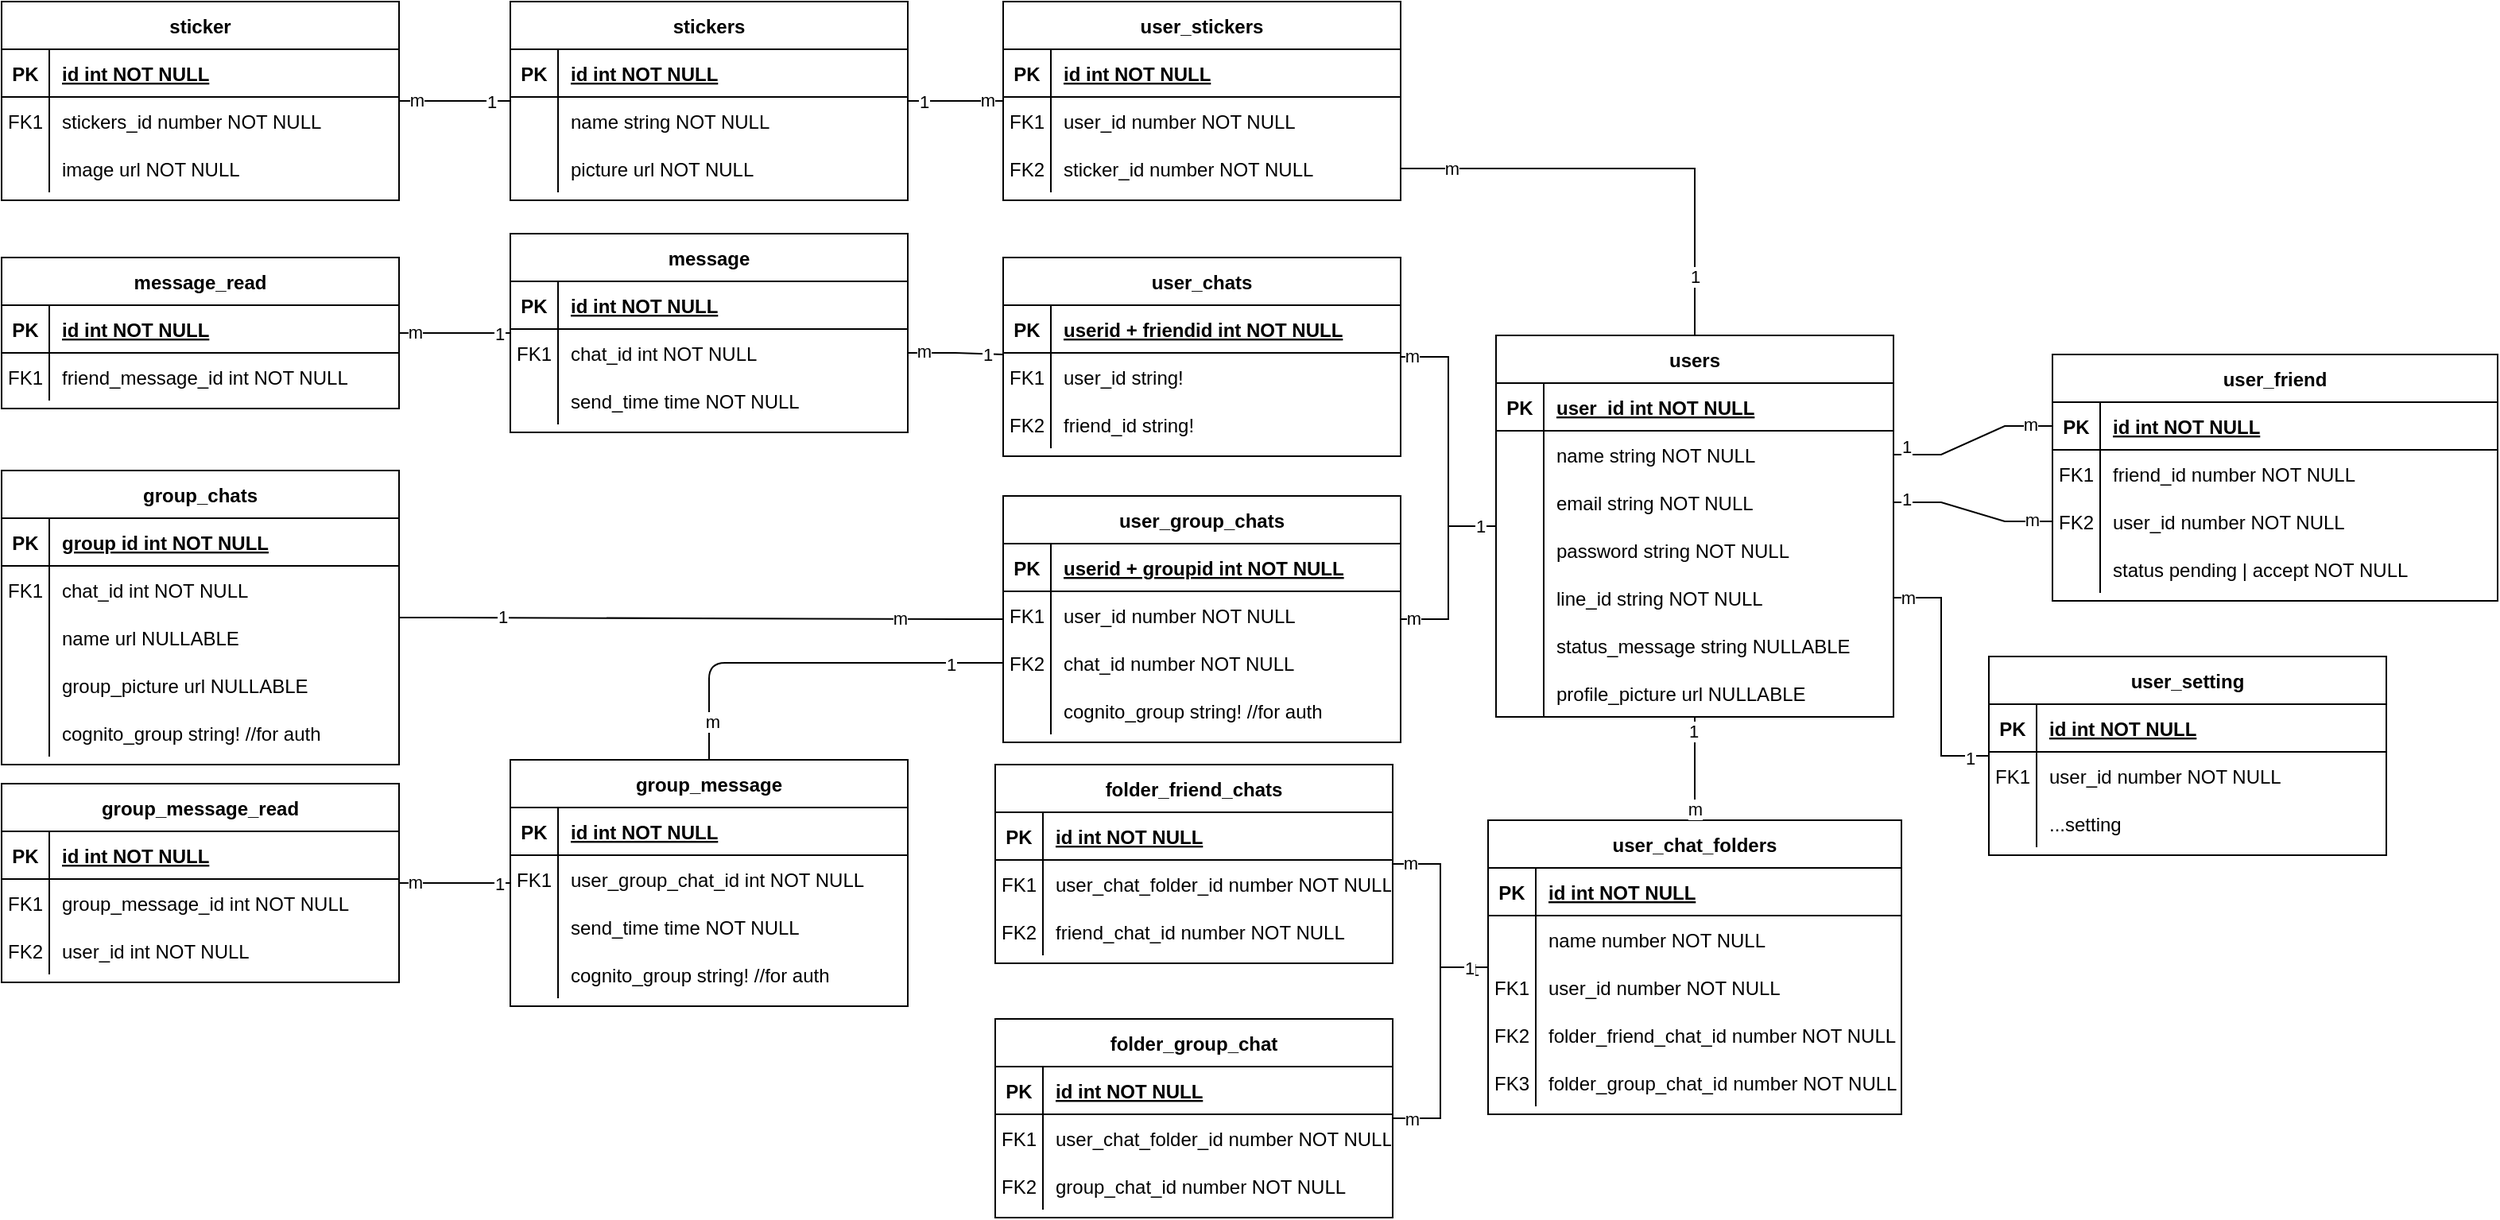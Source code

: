 <mxfile>
    <diagram id="R2lEEEUBdFMjLlhIrx00" name="Page-1">
        <mxGraphModel dx="2410" dy="429" grid="1" gridSize="10" guides="1" tooltips="1" connect="1" arrows="1" fold="1" page="1" pageScale="1" pageWidth="850" pageHeight="1100" math="0" shadow="0" extFonts="Permanent Marker^https://fonts.googleapis.com/css?family=Permanent+Marker">
            <root>
                <mxCell id="0"/>
                <mxCell id="1" parent="0"/>
                <mxCell id="C-vyLk0tnHw3VtMMgP7b-13" value="message" style="shape=table;startSize=30;container=1;collapsible=1;childLayout=tableLayout;fixedRows=1;rowLines=0;fontStyle=1;align=center;resizeLast=1;" parent="1" vertex="1">
                    <mxGeometry x="-670" y="314" width="250" height="125" as="geometry"/>
                </mxCell>
                <mxCell id="C-vyLk0tnHw3VtMMgP7b-14" value="" style="shape=partialRectangle;collapsible=0;dropTarget=0;pointerEvents=0;fillColor=none;points=[[0,0.5],[1,0.5]];portConstraint=eastwest;top=0;left=0;right=0;bottom=1;" parent="C-vyLk0tnHw3VtMMgP7b-13" vertex="1">
                    <mxGeometry y="30" width="250" height="30" as="geometry"/>
                </mxCell>
                <mxCell id="C-vyLk0tnHw3VtMMgP7b-15" value="PK" style="shape=partialRectangle;overflow=hidden;connectable=0;fillColor=none;top=0;left=0;bottom=0;right=0;fontStyle=1;" parent="C-vyLk0tnHw3VtMMgP7b-14" vertex="1">
                    <mxGeometry width="30" height="30" as="geometry">
                        <mxRectangle width="30" height="30" as="alternateBounds"/>
                    </mxGeometry>
                </mxCell>
                <mxCell id="C-vyLk0tnHw3VtMMgP7b-16" value="id int NOT NULL" style="shape=partialRectangle;overflow=hidden;connectable=0;fillColor=none;top=0;left=0;bottom=0;right=0;align=left;spacingLeft=6;fontStyle=5;" parent="C-vyLk0tnHw3VtMMgP7b-14" vertex="1">
                    <mxGeometry x="30" width="220" height="30" as="geometry">
                        <mxRectangle width="220" height="30" as="alternateBounds"/>
                    </mxGeometry>
                </mxCell>
                <mxCell id="C-vyLk0tnHw3VtMMgP7b-17" value="" style="shape=partialRectangle;collapsible=0;dropTarget=0;pointerEvents=0;fillColor=none;points=[[0,0.5],[1,0.5]];portConstraint=eastwest;top=0;left=0;right=0;bottom=0;" parent="C-vyLk0tnHw3VtMMgP7b-13" vertex="1">
                    <mxGeometry y="60" width="250" height="30" as="geometry"/>
                </mxCell>
                <mxCell id="C-vyLk0tnHw3VtMMgP7b-18" value="FK1" style="shape=partialRectangle;overflow=hidden;connectable=0;fillColor=none;top=0;left=0;bottom=0;right=0;" parent="C-vyLk0tnHw3VtMMgP7b-17" vertex="1">
                    <mxGeometry width="30" height="30" as="geometry">
                        <mxRectangle width="30" height="30" as="alternateBounds"/>
                    </mxGeometry>
                </mxCell>
                <mxCell id="C-vyLk0tnHw3VtMMgP7b-19" value="chat_id int NOT NULL" style="shape=partialRectangle;overflow=hidden;connectable=0;fillColor=none;top=0;left=0;bottom=0;right=0;align=left;spacingLeft=6;" parent="C-vyLk0tnHw3VtMMgP7b-17" vertex="1">
                    <mxGeometry x="30" width="220" height="30" as="geometry">
                        <mxRectangle width="220" height="30" as="alternateBounds"/>
                    </mxGeometry>
                </mxCell>
                <mxCell id="gwhF8PpGUmAVbZIQZpmQ-274" value="" style="shape=partialRectangle;collapsible=0;dropTarget=0;pointerEvents=0;fillColor=none;points=[[0,0.5],[1,0.5]];portConstraint=eastwest;top=0;left=0;right=0;bottom=0;" parent="C-vyLk0tnHw3VtMMgP7b-13" vertex="1">
                    <mxGeometry y="90" width="250" height="30" as="geometry"/>
                </mxCell>
                <mxCell id="gwhF8PpGUmAVbZIQZpmQ-275" value="" style="shape=partialRectangle;overflow=hidden;connectable=0;fillColor=none;top=0;left=0;bottom=0;right=0;" parent="gwhF8PpGUmAVbZIQZpmQ-274" vertex="1">
                    <mxGeometry width="30" height="30" as="geometry">
                        <mxRectangle width="30" height="30" as="alternateBounds"/>
                    </mxGeometry>
                </mxCell>
                <mxCell id="gwhF8PpGUmAVbZIQZpmQ-276" value="send_time time NOT NULL" style="shape=partialRectangle;overflow=hidden;connectable=0;fillColor=none;top=0;left=0;bottom=0;right=0;align=left;spacingLeft=6;" parent="gwhF8PpGUmAVbZIQZpmQ-274" vertex="1">
                    <mxGeometry x="30" width="220" height="30" as="geometry">
                        <mxRectangle width="220" height="30" as="alternateBounds"/>
                    </mxGeometry>
                </mxCell>
                <mxCell id="C-vyLk0tnHw3VtMMgP7b-23" value="users" style="shape=table;startSize=30;container=1;collapsible=1;childLayout=tableLayout;fixedRows=1;rowLines=0;fontStyle=1;align=center;resizeLast=1;" parent="1" vertex="1">
                    <mxGeometry x="-50" y="378" width="250" height="240" as="geometry"/>
                </mxCell>
                <mxCell id="C-vyLk0tnHw3VtMMgP7b-24" value="" style="shape=partialRectangle;collapsible=0;dropTarget=0;pointerEvents=0;fillColor=none;points=[[0,0.5],[1,0.5]];portConstraint=eastwest;top=0;left=0;right=0;bottom=1;" parent="C-vyLk0tnHw3VtMMgP7b-23" vertex="1">
                    <mxGeometry y="30" width="250" height="30" as="geometry"/>
                </mxCell>
                <mxCell id="C-vyLk0tnHw3VtMMgP7b-25" value="PK" style="shape=partialRectangle;overflow=hidden;connectable=0;fillColor=none;top=0;left=0;bottom=0;right=0;fontStyle=1;" parent="C-vyLk0tnHw3VtMMgP7b-24" vertex="1">
                    <mxGeometry width="30.0" height="30" as="geometry">
                        <mxRectangle width="30.0" height="30" as="alternateBounds"/>
                    </mxGeometry>
                </mxCell>
                <mxCell id="C-vyLk0tnHw3VtMMgP7b-26" value="user_id int NOT NULL" style="shape=partialRectangle;overflow=hidden;connectable=0;fillColor=none;top=0;left=0;bottom=0;right=0;align=left;spacingLeft=6;fontStyle=5;" parent="C-vyLk0tnHw3VtMMgP7b-24" vertex="1">
                    <mxGeometry x="30.0" width="220.0" height="30" as="geometry">
                        <mxRectangle width="220.0" height="30" as="alternateBounds"/>
                    </mxGeometry>
                </mxCell>
                <mxCell id="C-vyLk0tnHw3VtMMgP7b-27" value="" style="shape=partialRectangle;collapsible=0;dropTarget=0;pointerEvents=0;fillColor=none;points=[[0,0.5],[1,0.5]];portConstraint=eastwest;top=0;left=0;right=0;bottom=0;" parent="C-vyLk0tnHw3VtMMgP7b-23" vertex="1">
                    <mxGeometry y="60" width="250" height="30" as="geometry"/>
                </mxCell>
                <mxCell id="C-vyLk0tnHw3VtMMgP7b-28" value="" style="shape=partialRectangle;overflow=hidden;connectable=0;fillColor=none;top=0;left=0;bottom=0;right=0;" parent="C-vyLk0tnHw3VtMMgP7b-27" vertex="1">
                    <mxGeometry width="30.0" height="30" as="geometry">
                        <mxRectangle width="30.0" height="30" as="alternateBounds"/>
                    </mxGeometry>
                </mxCell>
                <mxCell id="C-vyLk0tnHw3VtMMgP7b-29" value="name string NOT NULL" style="shape=partialRectangle;overflow=hidden;connectable=0;fillColor=none;top=0;left=0;bottom=0;right=0;align=left;spacingLeft=6;" parent="C-vyLk0tnHw3VtMMgP7b-27" vertex="1">
                    <mxGeometry x="30.0" width="220.0" height="30" as="geometry">
                        <mxRectangle width="220.0" height="30" as="alternateBounds"/>
                    </mxGeometry>
                </mxCell>
                <mxCell id="gwhF8PpGUmAVbZIQZpmQ-245" value="" style="shape=partialRectangle;collapsible=0;dropTarget=0;pointerEvents=0;fillColor=none;points=[[0,0.5],[1,0.5]];portConstraint=eastwest;top=0;left=0;right=0;bottom=0;" parent="C-vyLk0tnHw3VtMMgP7b-23" vertex="1">
                    <mxGeometry y="90" width="250" height="30" as="geometry"/>
                </mxCell>
                <mxCell id="gwhF8PpGUmAVbZIQZpmQ-246" value="" style="shape=partialRectangle;overflow=hidden;connectable=0;fillColor=none;top=0;left=0;bottom=0;right=0;" parent="gwhF8PpGUmAVbZIQZpmQ-245" vertex="1">
                    <mxGeometry width="30.0" height="30" as="geometry">
                        <mxRectangle width="30.0" height="30" as="alternateBounds"/>
                    </mxGeometry>
                </mxCell>
                <mxCell id="gwhF8PpGUmAVbZIQZpmQ-247" value="email string NOT NULL" style="shape=partialRectangle;overflow=hidden;connectable=0;fillColor=none;top=0;left=0;bottom=0;right=0;align=left;spacingLeft=6;" parent="gwhF8PpGUmAVbZIQZpmQ-245" vertex="1">
                    <mxGeometry x="30.0" width="220.0" height="30" as="geometry">
                        <mxRectangle width="220.0" height="30" as="alternateBounds"/>
                    </mxGeometry>
                </mxCell>
                <mxCell id="gwhF8PpGUmAVbZIQZpmQ-242" value="" style="shape=partialRectangle;collapsible=0;dropTarget=0;pointerEvents=0;fillColor=none;points=[[0,0.5],[1,0.5]];portConstraint=eastwest;top=0;left=0;right=0;bottom=0;" parent="C-vyLk0tnHw3VtMMgP7b-23" vertex="1">
                    <mxGeometry y="120" width="250" height="30" as="geometry"/>
                </mxCell>
                <mxCell id="gwhF8PpGUmAVbZIQZpmQ-243" value="" style="shape=partialRectangle;overflow=hidden;connectable=0;fillColor=none;top=0;left=0;bottom=0;right=0;" parent="gwhF8PpGUmAVbZIQZpmQ-242" vertex="1">
                    <mxGeometry width="30.0" height="30" as="geometry">
                        <mxRectangle width="30.0" height="30" as="alternateBounds"/>
                    </mxGeometry>
                </mxCell>
                <mxCell id="gwhF8PpGUmAVbZIQZpmQ-244" value="password string NOT NULL" style="shape=partialRectangle;overflow=hidden;connectable=0;fillColor=none;top=0;left=0;bottom=0;right=0;align=left;spacingLeft=6;" parent="gwhF8PpGUmAVbZIQZpmQ-242" vertex="1">
                    <mxGeometry x="30.0" width="220.0" height="30" as="geometry">
                        <mxRectangle width="220.0" height="30" as="alternateBounds"/>
                    </mxGeometry>
                </mxCell>
                <mxCell id="gwhF8PpGUmAVbZIQZpmQ-17" value="" style="shape=partialRectangle;collapsible=0;dropTarget=0;pointerEvents=0;fillColor=none;points=[[0,0.5],[1,0.5]];portConstraint=eastwest;top=0;left=0;right=0;bottom=0;" parent="C-vyLk0tnHw3VtMMgP7b-23" vertex="1">
                    <mxGeometry y="150" width="250" height="30" as="geometry"/>
                </mxCell>
                <mxCell id="gwhF8PpGUmAVbZIQZpmQ-18" value="" style="shape=partialRectangle;overflow=hidden;connectable=0;fillColor=none;top=0;left=0;bottom=0;right=0;" parent="gwhF8PpGUmAVbZIQZpmQ-17" vertex="1">
                    <mxGeometry width="30.0" height="30" as="geometry">
                        <mxRectangle width="30.0" height="30" as="alternateBounds"/>
                    </mxGeometry>
                </mxCell>
                <mxCell id="gwhF8PpGUmAVbZIQZpmQ-19" value="line_id string NOT NULL" style="shape=partialRectangle;overflow=hidden;connectable=0;fillColor=none;top=0;left=0;bottom=0;right=0;align=left;spacingLeft=6;" parent="gwhF8PpGUmAVbZIQZpmQ-17" vertex="1">
                    <mxGeometry x="30.0" width="220.0" height="30" as="geometry">
                        <mxRectangle width="220.0" height="30" as="alternateBounds"/>
                    </mxGeometry>
                </mxCell>
                <mxCell id="gwhF8PpGUmAVbZIQZpmQ-11" value="" style="shape=partialRectangle;collapsible=0;dropTarget=0;pointerEvents=0;fillColor=none;points=[[0,0.5],[1,0.5]];portConstraint=eastwest;top=0;left=0;right=0;bottom=0;" parent="C-vyLk0tnHw3VtMMgP7b-23" vertex="1">
                    <mxGeometry y="180" width="250" height="30" as="geometry"/>
                </mxCell>
                <mxCell id="gwhF8PpGUmAVbZIQZpmQ-12" value="" style="shape=partialRectangle;overflow=hidden;connectable=0;fillColor=none;top=0;left=0;bottom=0;right=0;" parent="gwhF8PpGUmAVbZIQZpmQ-11" vertex="1">
                    <mxGeometry width="30.0" height="30" as="geometry">
                        <mxRectangle width="30.0" height="30" as="alternateBounds"/>
                    </mxGeometry>
                </mxCell>
                <mxCell id="gwhF8PpGUmAVbZIQZpmQ-13" value="status_message string NULLABLE" style="shape=partialRectangle;overflow=hidden;connectable=0;fillColor=none;top=0;left=0;bottom=0;right=0;align=left;spacingLeft=6;" parent="gwhF8PpGUmAVbZIQZpmQ-11" vertex="1">
                    <mxGeometry x="30.0" width="220.0" height="30" as="geometry">
                        <mxRectangle width="220.0" height="30" as="alternateBounds"/>
                    </mxGeometry>
                </mxCell>
                <mxCell id="gwhF8PpGUmAVbZIQZpmQ-14" value="" style="shape=partialRectangle;collapsible=0;dropTarget=0;pointerEvents=0;fillColor=none;points=[[0,0.5],[1,0.5]];portConstraint=eastwest;top=0;left=0;right=0;bottom=0;" parent="C-vyLk0tnHw3VtMMgP7b-23" vertex="1">
                    <mxGeometry y="210" width="250" height="30" as="geometry"/>
                </mxCell>
                <mxCell id="gwhF8PpGUmAVbZIQZpmQ-15" value="" style="shape=partialRectangle;overflow=hidden;connectable=0;fillColor=none;top=0;left=0;bottom=0;right=0;" parent="gwhF8PpGUmAVbZIQZpmQ-14" vertex="1">
                    <mxGeometry width="30.0" height="30" as="geometry">
                        <mxRectangle width="30.0" height="30" as="alternateBounds"/>
                    </mxGeometry>
                </mxCell>
                <mxCell id="gwhF8PpGUmAVbZIQZpmQ-16" value="profile_picture url NULLABLE" style="shape=partialRectangle;overflow=hidden;connectable=0;fillColor=none;top=0;left=0;bottom=0;right=0;align=left;spacingLeft=6;" parent="gwhF8PpGUmAVbZIQZpmQ-14" vertex="1">
                    <mxGeometry x="30.0" width="220.0" height="30" as="geometry">
                        <mxRectangle width="220.0" height="30" as="alternateBounds"/>
                    </mxGeometry>
                </mxCell>
                <mxCell id="gwhF8PpGUmAVbZIQZpmQ-39" value="user_chats" style="shape=table;startSize=30;container=1;collapsible=1;childLayout=tableLayout;fixedRows=1;rowLines=0;fontStyle=1;align=center;resizeLast=1;" parent="1" vertex="1">
                    <mxGeometry x="-360" y="329" width="250" height="125" as="geometry"/>
                </mxCell>
                <mxCell id="gwhF8PpGUmAVbZIQZpmQ-40" value="" style="shape=partialRectangle;collapsible=0;dropTarget=0;pointerEvents=0;fillColor=none;points=[[0,0.5],[1,0.5]];portConstraint=eastwest;top=0;left=0;right=0;bottom=1;" parent="gwhF8PpGUmAVbZIQZpmQ-39" vertex="1">
                    <mxGeometry y="30" width="250" height="30" as="geometry"/>
                </mxCell>
                <mxCell id="gwhF8PpGUmAVbZIQZpmQ-41" value="PK" style="shape=partialRectangle;overflow=hidden;connectable=0;fillColor=none;top=0;left=0;bottom=0;right=0;fontStyle=1;" parent="gwhF8PpGUmAVbZIQZpmQ-40" vertex="1">
                    <mxGeometry width="30" height="30" as="geometry">
                        <mxRectangle width="30" height="30" as="alternateBounds"/>
                    </mxGeometry>
                </mxCell>
                <mxCell id="gwhF8PpGUmAVbZIQZpmQ-42" value="userid + friendid int NOT NULL " style="shape=partialRectangle;overflow=hidden;connectable=0;fillColor=none;top=0;left=0;bottom=0;right=0;align=left;spacingLeft=6;fontStyle=5;" parent="gwhF8PpGUmAVbZIQZpmQ-40" vertex="1">
                    <mxGeometry x="30" width="220" height="30" as="geometry">
                        <mxRectangle width="220" height="30" as="alternateBounds"/>
                    </mxGeometry>
                </mxCell>
                <mxCell id="gwhF8PpGUmAVbZIQZpmQ-43" value="" style="shape=partialRectangle;collapsible=0;dropTarget=0;pointerEvents=0;fillColor=none;points=[[0,0.5],[1,0.5]];portConstraint=eastwest;top=0;left=0;right=0;bottom=0;" parent="gwhF8PpGUmAVbZIQZpmQ-39" vertex="1">
                    <mxGeometry y="60" width="250" height="30" as="geometry"/>
                </mxCell>
                <mxCell id="gwhF8PpGUmAVbZIQZpmQ-44" value="FK1" style="shape=partialRectangle;overflow=hidden;connectable=0;fillColor=none;top=0;left=0;bottom=0;right=0;" parent="gwhF8PpGUmAVbZIQZpmQ-43" vertex="1">
                    <mxGeometry width="30" height="30" as="geometry">
                        <mxRectangle width="30" height="30" as="alternateBounds"/>
                    </mxGeometry>
                </mxCell>
                <mxCell id="gwhF8PpGUmAVbZIQZpmQ-45" value="user_id string!" style="shape=partialRectangle;overflow=hidden;connectable=0;fillColor=none;top=0;left=0;bottom=0;right=0;align=left;spacingLeft=6;" parent="gwhF8PpGUmAVbZIQZpmQ-43" vertex="1">
                    <mxGeometry x="30" width="220" height="30" as="geometry">
                        <mxRectangle width="220" height="30" as="alternateBounds"/>
                    </mxGeometry>
                </mxCell>
                <mxCell id="gwhF8PpGUmAVbZIQZpmQ-46" value="" style="shape=partialRectangle;collapsible=0;dropTarget=0;pointerEvents=0;fillColor=none;points=[[0,0.5],[1,0.5]];portConstraint=eastwest;top=0;left=0;right=0;bottom=0;" parent="gwhF8PpGUmAVbZIQZpmQ-39" vertex="1">
                    <mxGeometry y="90" width="250" height="30" as="geometry"/>
                </mxCell>
                <mxCell id="gwhF8PpGUmAVbZIQZpmQ-47" value="FK2" style="shape=partialRectangle;overflow=hidden;connectable=0;fillColor=none;top=0;left=0;bottom=0;right=0;" parent="gwhF8PpGUmAVbZIQZpmQ-46" vertex="1">
                    <mxGeometry width="30" height="30" as="geometry">
                        <mxRectangle width="30" height="30" as="alternateBounds"/>
                    </mxGeometry>
                </mxCell>
                <mxCell id="gwhF8PpGUmAVbZIQZpmQ-48" value="friend_id string!" style="shape=partialRectangle;overflow=hidden;connectable=0;fillColor=none;top=0;left=0;bottom=0;right=0;align=left;spacingLeft=6;" parent="gwhF8PpGUmAVbZIQZpmQ-46" vertex="1">
                    <mxGeometry x="30" width="220" height="30" as="geometry">
                        <mxRectangle width="220" height="30" as="alternateBounds"/>
                    </mxGeometry>
                </mxCell>
                <mxCell id="gwhF8PpGUmAVbZIQZpmQ-52" value="" style="endArrow=none;html=1;rounded=0;edgeStyle=entityRelationEdgeStyle;" parent="1" source="C-vyLk0tnHw3VtMMgP7b-23" target="gwhF8PpGUmAVbZIQZpmQ-39" edge="1">
                    <mxGeometry width="50" height="50" relative="1" as="geometry">
                        <mxPoint x="-120" y="508" as="sourcePoint"/>
                        <mxPoint x="-120" y="653" as="targetPoint"/>
                        <Array as="points">
                            <mxPoint x="-160" y="588"/>
                        </Array>
                    </mxGeometry>
                </mxCell>
                <mxCell id="gwhF8PpGUmAVbZIQZpmQ-54" value="m" style="edgeLabel;html=1;align=center;verticalAlign=middle;resizable=0;points=[];" parent="gwhF8PpGUmAVbZIQZpmQ-52" vertex="1" connectable="0">
                    <mxGeometry x="0.605" y="-3" relative="1" as="geometry">
                        <mxPoint x="-26" y="-4" as="offset"/>
                    </mxGeometry>
                </mxCell>
                <mxCell id="gwhF8PpGUmAVbZIQZpmQ-66" value="user_group_chats" style="shape=table;startSize=30;container=1;collapsible=1;childLayout=tableLayout;fixedRows=1;rowLines=0;fontStyle=1;align=center;resizeLast=1;" parent="1" vertex="1">
                    <mxGeometry x="-360" y="479" width="250" height="155" as="geometry"/>
                </mxCell>
                <mxCell id="gwhF8PpGUmAVbZIQZpmQ-67" value="" style="shape=partialRectangle;collapsible=0;dropTarget=0;pointerEvents=0;fillColor=none;points=[[0,0.5],[1,0.5]];portConstraint=eastwest;top=0;left=0;right=0;bottom=1;" parent="gwhF8PpGUmAVbZIQZpmQ-66" vertex="1">
                    <mxGeometry y="30" width="250" height="30" as="geometry"/>
                </mxCell>
                <mxCell id="gwhF8PpGUmAVbZIQZpmQ-68" value="PK" style="shape=partialRectangle;overflow=hidden;connectable=0;fillColor=none;top=0;left=0;bottom=0;right=0;fontStyle=1;" parent="gwhF8PpGUmAVbZIQZpmQ-67" vertex="1">
                    <mxGeometry width="30" height="30" as="geometry">
                        <mxRectangle width="30" height="30" as="alternateBounds"/>
                    </mxGeometry>
                </mxCell>
                <mxCell id="gwhF8PpGUmAVbZIQZpmQ-69" value="userid + groupid int NOT NULL " style="shape=partialRectangle;overflow=hidden;connectable=0;fillColor=none;top=0;left=0;bottom=0;right=0;align=left;spacingLeft=6;fontStyle=5;" parent="gwhF8PpGUmAVbZIQZpmQ-67" vertex="1">
                    <mxGeometry x="30" width="220" height="30" as="geometry">
                        <mxRectangle width="220" height="30" as="alternateBounds"/>
                    </mxGeometry>
                </mxCell>
                <mxCell id="gwhF8PpGUmAVbZIQZpmQ-70" value="" style="shape=partialRectangle;collapsible=0;dropTarget=0;pointerEvents=0;fillColor=none;points=[[0,0.5],[1,0.5]];portConstraint=eastwest;top=0;left=0;right=0;bottom=0;" parent="gwhF8PpGUmAVbZIQZpmQ-66" vertex="1">
                    <mxGeometry y="60" width="250" height="30" as="geometry"/>
                </mxCell>
                <mxCell id="gwhF8PpGUmAVbZIQZpmQ-71" value="FK1" style="shape=partialRectangle;overflow=hidden;connectable=0;fillColor=none;top=0;left=0;bottom=0;right=0;" parent="gwhF8PpGUmAVbZIQZpmQ-70" vertex="1">
                    <mxGeometry width="30" height="30" as="geometry">
                        <mxRectangle width="30" height="30" as="alternateBounds"/>
                    </mxGeometry>
                </mxCell>
                <mxCell id="gwhF8PpGUmAVbZIQZpmQ-72" value="user_id number NOT NULL" style="shape=partialRectangle;overflow=hidden;connectable=0;fillColor=none;top=0;left=0;bottom=0;right=0;align=left;spacingLeft=6;" parent="gwhF8PpGUmAVbZIQZpmQ-70" vertex="1">
                    <mxGeometry x="30" width="220" height="30" as="geometry">
                        <mxRectangle width="220" height="30" as="alternateBounds"/>
                    </mxGeometry>
                </mxCell>
                <mxCell id="gwhF8PpGUmAVbZIQZpmQ-73" value="" style="shape=partialRectangle;collapsible=0;dropTarget=0;pointerEvents=0;fillColor=none;points=[[0,0.5],[1,0.5]];portConstraint=eastwest;top=0;left=0;right=0;bottom=0;" parent="gwhF8PpGUmAVbZIQZpmQ-66" vertex="1">
                    <mxGeometry y="90" width="250" height="30" as="geometry"/>
                </mxCell>
                <mxCell id="gwhF8PpGUmAVbZIQZpmQ-74" value="FK2" style="shape=partialRectangle;overflow=hidden;connectable=0;fillColor=none;top=0;left=0;bottom=0;right=0;" parent="gwhF8PpGUmAVbZIQZpmQ-73" vertex="1">
                    <mxGeometry width="30" height="30" as="geometry">
                        <mxRectangle width="30" height="30" as="alternateBounds"/>
                    </mxGeometry>
                </mxCell>
                <mxCell id="gwhF8PpGUmAVbZIQZpmQ-75" value="chat_id number NOT NULL" style="shape=partialRectangle;overflow=hidden;connectable=0;fillColor=none;top=0;left=0;bottom=0;right=0;align=left;spacingLeft=6;" parent="gwhF8PpGUmAVbZIQZpmQ-73" vertex="1">
                    <mxGeometry x="30" width="220" height="30" as="geometry">
                        <mxRectangle width="220" height="30" as="alternateBounds"/>
                    </mxGeometry>
                </mxCell>
                <mxCell id="74" value="" style="shape=partialRectangle;collapsible=0;dropTarget=0;pointerEvents=0;fillColor=none;points=[[0,0.5],[1,0.5]];portConstraint=eastwest;top=0;left=0;right=0;bottom=0;" parent="gwhF8PpGUmAVbZIQZpmQ-66" vertex="1">
                    <mxGeometry y="120" width="250" height="30" as="geometry"/>
                </mxCell>
                <mxCell id="75" value="" style="shape=partialRectangle;overflow=hidden;connectable=0;fillColor=none;top=0;left=0;bottom=0;right=0;" parent="74" vertex="1">
                    <mxGeometry width="30" height="30" as="geometry">
                        <mxRectangle width="30" height="30" as="alternateBounds"/>
                    </mxGeometry>
                </mxCell>
                <mxCell id="76" value="cognito_group string! //for auth" style="shape=partialRectangle;overflow=hidden;connectable=0;fillColor=none;top=0;left=0;bottom=0;right=0;align=left;spacingLeft=6;" parent="74" vertex="1">
                    <mxGeometry x="30" width="220" height="30" as="geometry">
                        <mxRectangle width="220" height="30" as="alternateBounds"/>
                    </mxGeometry>
                </mxCell>
                <mxCell id="gwhF8PpGUmAVbZIQZpmQ-77" value="" style="endArrow=none;html=1;rounded=0;edgeStyle=entityRelationEdgeStyle;" parent="1" source="C-vyLk0tnHw3VtMMgP7b-23" target="gwhF8PpGUmAVbZIQZpmQ-66" edge="1">
                    <mxGeometry width="50" height="50" relative="1" as="geometry">
                        <mxPoint x="-40" y="478" as="sourcePoint"/>
                        <mxPoint x="-100" y="401" as="targetPoint"/>
                        <Array as="points">
                            <mxPoint x="-150" y="598"/>
                        </Array>
                    </mxGeometry>
                </mxCell>
                <mxCell id="gwhF8PpGUmAVbZIQZpmQ-78" value="1" style="edgeLabel;html=1;align=center;verticalAlign=middle;resizable=0;points=[];" parent="gwhF8PpGUmAVbZIQZpmQ-77" vertex="1" connectable="0">
                    <mxGeometry x="-0.661" y="4" relative="1" as="geometry">
                        <mxPoint x="10" y="-4" as="offset"/>
                    </mxGeometry>
                </mxCell>
                <mxCell id="gwhF8PpGUmAVbZIQZpmQ-79" value="m" style="edgeLabel;html=1;align=center;verticalAlign=middle;resizable=0;points=[];" parent="gwhF8PpGUmAVbZIQZpmQ-77" vertex="1" connectable="0">
                    <mxGeometry x="0.605" y="-3" relative="1" as="geometry">
                        <mxPoint x="-16" y="2" as="offset"/>
                    </mxGeometry>
                </mxCell>
                <mxCell id="gwhF8PpGUmAVbZIQZpmQ-106" value="group_chats" style="shape=table;startSize=30;container=1;collapsible=1;childLayout=tableLayout;fixedRows=1;rowLines=0;fontStyle=1;align=center;resizeLast=1;" parent="1" vertex="1">
                    <mxGeometry x="-990" y="463" width="250" height="185" as="geometry"/>
                </mxCell>
                <mxCell id="gwhF8PpGUmAVbZIQZpmQ-107" value="" style="shape=partialRectangle;collapsible=0;dropTarget=0;pointerEvents=0;fillColor=none;points=[[0,0.5],[1,0.5]];portConstraint=eastwest;top=0;left=0;right=0;bottom=1;" parent="gwhF8PpGUmAVbZIQZpmQ-106" vertex="1">
                    <mxGeometry y="30" width="250" height="30" as="geometry"/>
                </mxCell>
                <mxCell id="gwhF8PpGUmAVbZIQZpmQ-108" value="PK" style="shape=partialRectangle;overflow=hidden;connectable=0;fillColor=none;top=0;left=0;bottom=0;right=0;fontStyle=1;" parent="gwhF8PpGUmAVbZIQZpmQ-107" vertex="1">
                    <mxGeometry width="30" height="30" as="geometry">
                        <mxRectangle width="30" height="30" as="alternateBounds"/>
                    </mxGeometry>
                </mxCell>
                <mxCell id="gwhF8PpGUmAVbZIQZpmQ-109" value="group id int NOT NULL " style="shape=partialRectangle;overflow=hidden;connectable=0;fillColor=none;top=0;left=0;bottom=0;right=0;align=left;spacingLeft=6;fontStyle=5;" parent="gwhF8PpGUmAVbZIQZpmQ-107" vertex="1">
                    <mxGeometry x="30" width="220" height="30" as="geometry">
                        <mxRectangle width="220" height="30" as="alternateBounds"/>
                    </mxGeometry>
                </mxCell>
                <mxCell id="gwhF8PpGUmAVbZIQZpmQ-110" value="" style="shape=partialRectangle;collapsible=0;dropTarget=0;pointerEvents=0;fillColor=none;points=[[0,0.5],[1,0.5]];portConstraint=eastwest;top=0;left=0;right=0;bottom=0;" parent="gwhF8PpGUmAVbZIQZpmQ-106" vertex="1">
                    <mxGeometry y="60" width="250" height="30" as="geometry"/>
                </mxCell>
                <mxCell id="gwhF8PpGUmAVbZIQZpmQ-111" value="FK1" style="shape=partialRectangle;overflow=hidden;connectable=0;fillColor=none;top=0;left=0;bottom=0;right=0;" parent="gwhF8PpGUmAVbZIQZpmQ-110" vertex="1">
                    <mxGeometry width="30" height="30" as="geometry">
                        <mxRectangle width="30" height="30" as="alternateBounds"/>
                    </mxGeometry>
                </mxCell>
                <mxCell id="gwhF8PpGUmAVbZIQZpmQ-112" value="chat_id int NOT NULL" style="shape=partialRectangle;overflow=hidden;connectable=0;fillColor=none;top=0;left=0;bottom=0;right=0;align=left;spacingLeft=6;" parent="gwhF8PpGUmAVbZIQZpmQ-110" vertex="1">
                    <mxGeometry x="30" width="220" height="30" as="geometry">
                        <mxRectangle width="220" height="30" as="alternateBounds"/>
                    </mxGeometry>
                </mxCell>
                <mxCell id="48" value="" style="shape=partialRectangle;collapsible=0;dropTarget=0;pointerEvents=0;fillColor=none;points=[[0,0.5],[1,0.5]];portConstraint=eastwest;top=0;left=0;right=0;bottom=0;" parent="gwhF8PpGUmAVbZIQZpmQ-106" vertex="1">
                    <mxGeometry y="90" width="250" height="30" as="geometry"/>
                </mxCell>
                <mxCell id="49" value="" style="shape=partialRectangle;overflow=hidden;connectable=0;fillColor=none;top=0;left=0;bottom=0;right=0;" parent="48" vertex="1">
                    <mxGeometry width="30" height="30" as="geometry">
                        <mxRectangle width="30" height="30" as="alternateBounds"/>
                    </mxGeometry>
                </mxCell>
                <mxCell id="50" value="name url NULLABLE" style="shape=partialRectangle;overflow=hidden;connectable=0;fillColor=none;top=0;left=0;bottom=0;right=0;align=left;spacingLeft=6;" parent="48" vertex="1">
                    <mxGeometry x="30" width="220" height="30" as="geometry">
                        <mxRectangle width="220" height="30" as="alternateBounds"/>
                    </mxGeometry>
                </mxCell>
                <mxCell id="gwhF8PpGUmAVbZIQZpmQ-248" value="" style="shape=partialRectangle;collapsible=0;dropTarget=0;pointerEvents=0;fillColor=none;points=[[0,0.5],[1,0.5]];portConstraint=eastwest;top=0;left=0;right=0;bottom=0;" parent="gwhF8PpGUmAVbZIQZpmQ-106" vertex="1">
                    <mxGeometry y="120" width="250" height="30" as="geometry"/>
                </mxCell>
                <mxCell id="gwhF8PpGUmAVbZIQZpmQ-249" value="" style="shape=partialRectangle;overflow=hidden;connectable=0;fillColor=none;top=0;left=0;bottom=0;right=0;" parent="gwhF8PpGUmAVbZIQZpmQ-248" vertex="1">
                    <mxGeometry width="30" height="30" as="geometry">
                        <mxRectangle width="30" height="30" as="alternateBounds"/>
                    </mxGeometry>
                </mxCell>
                <mxCell id="gwhF8PpGUmAVbZIQZpmQ-250" value="group_picture url NULLABLE" style="shape=partialRectangle;overflow=hidden;connectable=0;fillColor=none;top=0;left=0;bottom=0;right=0;align=left;spacingLeft=6;" parent="gwhF8PpGUmAVbZIQZpmQ-248" vertex="1">
                    <mxGeometry x="30" width="220" height="30" as="geometry">
                        <mxRectangle width="220" height="30" as="alternateBounds"/>
                    </mxGeometry>
                </mxCell>
                <mxCell id="77" value="" style="shape=partialRectangle;collapsible=0;dropTarget=0;pointerEvents=0;fillColor=none;points=[[0,0.5],[1,0.5]];portConstraint=eastwest;top=0;left=0;right=0;bottom=0;" parent="gwhF8PpGUmAVbZIQZpmQ-106" vertex="1">
                    <mxGeometry y="150" width="250" height="30" as="geometry"/>
                </mxCell>
                <mxCell id="78" value="" style="shape=partialRectangle;overflow=hidden;connectable=0;fillColor=none;top=0;left=0;bottom=0;right=0;" parent="77" vertex="1">
                    <mxGeometry width="30" height="30" as="geometry">
                        <mxRectangle width="30" height="30" as="alternateBounds"/>
                    </mxGeometry>
                </mxCell>
                <mxCell id="79" value="cognito_group string! //for auth" style="shape=partialRectangle;overflow=hidden;connectable=0;fillColor=none;top=0;left=0;bottom=0;right=0;align=left;spacingLeft=6;" parent="77" vertex="1">
                    <mxGeometry x="30" width="220" height="30" as="geometry">
                        <mxRectangle width="220" height="30" as="alternateBounds"/>
                    </mxGeometry>
                </mxCell>
                <mxCell id="65" style="edgeStyle=none;html=1;entryX=0;entryY=0.5;entryDx=0;entryDy=0;endArrow=none;endFill=0;" parent="1" source="gwhF8PpGUmAVbZIQZpmQ-113" target="gwhF8PpGUmAVbZIQZpmQ-73" edge="1">
                    <mxGeometry relative="1" as="geometry">
                        <Array as="points">
                            <mxPoint x="-545" y="584"/>
                        </Array>
                    </mxGeometry>
                </mxCell>
                <mxCell id="66" value="m" style="edgeLabel;html=1;align=center;verticalAlign=middle;resizable=0;points=[];" parent="65" vertex="1" connectable="0">
                    <mxGeometry x="-0.589" y="-2" relative="1" as="geometry">
                        <mxPoint y="26" as="offset"/>
                    </mxGeometry>
                </mxCell>
                <mxCell id="67" value="1" style="edgeLabel;html=1;align=center;verticalAlign=middle;resizable=0;points=[];" parent="65" vertex="1" connectable="0">
                    <mxGeometry x="0.73" y="-1" relative="1" as="geometry">
                        <mxPoint as="offset"/>
                    </mxGeometry>
                </mxCell>
                <mxCell id="gwhF8PpGUmAVbZIQZpmQ-113" value="group_message" style="shape=table;startSize=30;container=1;collapsible=1;childLayout=tableLayout;fixedRows=1;rowLines=0;fontStyle=1;align=center;resizeLast=1;" parent="1" vertex="1">
                    <mxGeometry x="-670" y="645" width="250" height="155" as="geometry"/>
                </mxCell>
                <mxCell id="gwhF8PpGUmAVbZIQZpmQ-114" value="" style="shape=partialRectangle;collapsible=0;dropTarget=0;pointerEvents=0;fillColor=none;points=[[0,0.5],[1,0.5]];portConstraint=eastwest;top=0;left=0;right=0;bottom=1;" parent="gwhF8PpGUmAVbZIQZpmQ-113" vertex="1">
                    <mxGeometry y="30" width="250" height="30" as="geometry"/>
                </mxCell>
                <mxCell id="gwhF8PpGUmAVbZIQZpmQ-115" value="PK" style="shape=partialRectangle;overflow=hidden;connectable=0;fillColor=none;top=0;left=0;bottom=0;right=0;fontStyle=1;" parent="gwhF8PpGUmAVbZIQZpmQ-114" vertex="1">
                    <mxGeometry width="30" height="30" as="geometry">
                        <mxRectangle width="30" height="30" as="alternateBounds"/>
                    </mxGeometry>
                </mxCell>
                <mxCell id="gwhF8PpGUmAVbZIQZpmQ-116" value="id int NOT NULL" style="shape=partialRectangle;overflow=hidden;connectable=0;fillColor=none;top=0;left=0;bottom=0;right=0;align=left;spacingLeft=6;fontStyle=5;" parent="gwhF8PpGUmAVbZIQZpmQ-114" vertex="1">
                    <mxGeometry x="30" width="220" height="30" as="geometry">
                        <mxRectangle width="220" height="30" as="alternateBounds"/>
                    </mxGeometry>
                </mxCell>
                <mxCell id="gwhF8PpGUmAVbZIQZpmQ-117" value="" style="shape=partialRectangle;collapsible=0;dropTarget=0;pointerEvents=0;fillColor=none;points=[[0,0.5],[1,0.5]];portConstraint=eastwest;top=0;left=0;right=0;bottom=0;" parent="gwhF8PpGUmAVbZIQZpmQ-113" vertex="1">
                    <mxGeometry y="60" width="250" height="30" as="geometry"/>
                </mxCell>
                <mxCell id="gwhF8PpGUmAVbZIQZpmQ-118" value="FK1" style="shape=partialRectangle;overflow=hidden;connectable=0;fillColor=none;top=0;left=0;bottom=0;right=0;" parent="gwhF8PpGUmAVbZIQZpmQ-117" vertex="1">
                    <mxGeometry width="30" height="30" as="geometry">
                        <mxRectangle width="30" height="30" as="alternateBounds"/>
                    </mxGeometry>
                </mxCell>
                <mxCell id="gwhF8PpGUmAVbZIQZpmQ-119" value="user_group_chat_id int NOT NULL" style="shape=partialRectangle;overflow=hidden;connectable=0;fillColor=none;top=0;left=0;bottom=0;right=0;align=left;spacingLeft=6;" parent="gwhF8PpGUmAVbZIQZpmQ-117" vertex="1">
                    <mxGeometry x="30" width="220" height="30" as="geometry">
                        <mxRectangle width="220" height="30" as="alternateBounds"/>
                    </mxGeometry>
                </mxCell>
                <mxCell id="gwhF8PpGUmAVbZIQZpmQ-277" value="" style="shape=partialRectangle;collapsible=0;dropTarget=0;pointerEvents=0;fillColor=none;points=[[0,0.5],[1,0.5]];portConstraint=eastwest;top=0;left=0;right=0;bottom=0;" parent="gwhF8PpGUmAVbZIQZpmQ-113" vertex="1">
                    <mxGeometry y="90" width="250" height="30" as="geometry"/>
                </mxCell>
                <mxCell id="gwhF8PpGUmAVbZIQZpmQ-278" value="" style="shape=partialRectangle;overflow=hidden;connectable=0;fillColor=none;top=0;left=0;bottom=0;right=0;" parent="gwhF8PpGUmAVbZIQZpmQ-277" vertex="1">
                    <mxGeometry width="30" height="30" as="geometry">
                        <mxRectangle width="30" height="30" as="alternateBounds"/>
                    </mxGeometry>
                </mxCell>
                <mxCell id="gwhF8PpGUmAVbZIQZpmQ-279" value="send_time time NOT NULL" style="shape=partialRectangle;overflow=hidden;connectable=0;fillColor=none;top=0;left=0;bottom=0;right=0;align=left;spacingLeft=6;" parent="gwhF8PpGUmAVbZIQZpmQ-277" vertex="1">
                    <mxGeometry x="30" width="220" height="30" as="geometry">
                        <mxRectangle width="220" height="30" as="alternateBounds"/>
                    </mxGeometry>
                </mxCell>
                <mxCell id="81" value="" style="shape=partialRectangle;collapsible=0;dropTarget=0;pointerEvents=0;fillColor=none;points=[[0,0.5],[1,0.5]];portConstraint=eastwest;top=0;left=0;right=0;bottom=0;" parent="gwhF8PpGUmAVbZIQZpmQ-113" vertex="1">
                    <mxGeometry y="120" width="250" height="30" as="geometry"/>
                </mxCell>
                <mxCell id="82" value="" style="shape=partialRectangle;overflow=hidden;connectable=0;fillColor=none;top=0;left=0;bottom=0;right=0;" parent="81" vertex="1">
                    <mxGeometry width="30" height="30" as="geometry">
                        <mxRectangle width="30" height="30" as="alternateBounds"/>
                    </mxGeometry>
                </mxCell>
                <mxCell id="83" value="cognito_group string! //for auth" style="shape=partialRectangle;overflow=hidden;connectable=0;fillColor=none;top=0;left=0;bottom=0;right=0;align=left;spacingLeft=6;" parent="81" vertex="1">
                    <mxGeometry x="30" width="220" height="30" as="geometry">
                        <mxRectangle width="220" height="30" as="alternateBounds"/>
                    </mxGeometry>
                </mxCell>
                <mxCell id="gwhF8PpGUmAVbZIQZpmQ-128" value="" style="endArrow=none;html=1;rounded=0;edgeStyle=entityRelationEdgeStyle;" parent="1" source="gwhF8PpGUmAVbZIQZpmQ-66" target="gwhF8PpGUmAVbZIQZpmQ-106" edge="1">
                    <mxGeometry width="50" height="50" relative="1" as="geometry">
                        <mxPoint x="-350" y="401" as="sourcePoint"/>
                        <mxPoint x="-410" y="401" as="targetPoint"/>
                        <Array as="points">
                            <mxPoint x="-140" y="608"/>
                            <mxPoint x="-370" y="548"/>
                        </Array>
                    </mxGeometry>
                </mxCell>
                <mxCell id="gwhF8PpGUmAVbZIQZpmQ-129" value="m" style="edgeLabel;html=1;align=center;verticalAlign=middle;resizable=0;points=[];" parent="gwhF8PpGUmAVbZIQZpmQ-128" vertex="1" connectable="0">
                    <mxGeometry x="-0.661" y="4" relative="1" as="geometry">
                        <mxPoint x="-1" y="-5" as="offset"/>
                    </mxGeometry>
                </mxCell>
                <mxCell id="gwhF8PpGUmAVbZIQZpmQ-130" value="1" style="edgeLabel;html=1;align=center;verticalAlign=middle;resizable=0;points=[];" parent="gwhF8PpGUmAVbZIQZpmQ-128" vertex="1" connectable="0">
                    <mxGeometry x="0.661" y="-1" relative="1" as="geometry">
                        <mxPoint as="offset"/>
                    </mxGeometry>
                </mxCell>
                <mxCell id="gwhF8PpGUmAVbZIQZpmQ-144" value="user_friend" style="shape=table;startSize=30;container=1;collapsible=1;childLayout=tableLayout;fixedRows=1;rowLines=0;fontStyle=1;align=center;resizeLast=1;" parent="1" vertex="1">
                    <mxGeometry x="300" y="390" width="280" height="155" as="geometry"/>
                </mxCell>
                <mxCell id="gwhF8PpGUmAVbZIQZpmQ-145" value="" style="shape=partialRectangle;collapsible=0;dropTarget=0;pointerEvents=0;fillColor=none;points=[[0,0.5],[1,0.5]];portConstraint=eastwest;top=0;left=0;right=0;bottom=1;" parent="gwhF8PpGUmAVbZIQZpmQ-144" vertex="1">
                    <mxGeometry y="30" width="280" height="30" as="geometry"/>
                </mxCell>
                <mxCell id="gwhF8PpGUmAVbZIQZpmQ-146" value="PK" style="shape=partialRectangle;overflow=hidden;connectable=0;fillColor=none;top=0;left=0;bottom=0;right=0;fontStyle=1;" parent="gwhF8PpGUmAVbZIQZpmQ-145" vertex="1">
                    <mxGeometry width="30" height="30" as="geometry">
                        <mxRectangle width="30" height="30" as="alternateBounds"/>
                    </mxGeometry>
                </mxCell>
                <mxCell id="gwhF8PpGUmAVbZIQZpmQ-147" value="id int NOT NULL " style="shape=partialRectangle;overflow=hidden;connectable=0;fillColor=none;top=0;left=0;bottom=0;right=0;align=left;spacingLeft=6;fontStyle=5;" parent="gwhF8PpGUmAVbZIQZpmQ-145" vertex="1">
                    <mxGeometry x="30" width="250" height="30" as="geometry">
                        <mxRectangle width="250" height="30" as="alternateBounds"/>
                    </mxGeometry>
                </mxCell>
                <mxCell id="gwhF8PpGUmAVbZIQZpmQ-148" value="" style="shape=partialRectangle;collapsible=0;dropTarget=0;pointerEvents=0;fillColor=none;points=[[0,0.5],[1,0.5]];portConstraint=eastwest;top=0;left=0;right=0;bottom=0;" parent="gwhF8PpGUmAVbZIQZpmQ-144" vertex="1">
                    <mxGeometry y="60" width="280" height="30" as="geometry"/>
                </mxCell>
                <mxCell id="gwhF8PpGUmAVbZIQZpmQ-149" value="FK1" style="shape=partialRectangle;overflow=hidden;connectable=0;fillColor=none;top=0;left=0;bottom=0;right=0;" parent="gwhF8PpGUmAVbZIQZpmQ-148" vertex="1">
                    <mxGeometry width="30" height="30" as="geometry">
                        <mxRectangle width="30" height="30" as="alternateBounds"/>
                    </mxGeometry>
                </mxCell>
                <mxCell id="gwhF8PpGUmAVbZIQZpmQ-150" value="friend_id number NOT NULL" style="shape=partialRectangle;overflow=hidden;connectable=0;fillColor=none;top=0;left=0;bottom=0;right=0;align=left;spacingLeft=6;" parent="gwhF8PpGUmAVbZIQZpmQ-148" vertex="1">
                    <mxGeometry x="30" width="250" height="30" as="geometry">
                        <mxRectangle width="250" height="30" as="alternateBounds"/>
                    </mxGeometry>
                </mxCell>
                <mxCell id="gwhF8PpGUmAVbZIQZpmQ-151" value="" style="shape=partialRectangle;collapsible=0;dropTarget=0;pointerEvents=0;fillColor=none;points=[[0,0.5],[1,0.5]];portConstraint=eastwest;top=0;left=0;right=0;bottom=0;" parent="gwhF8PpGUmAVbZIQZpmQ-144" vertex="1">
                    <mxGeometry y="90" width="280" height="30" as="geometry"/>
                </mxCell>
                <mxCell id="gwhF8PpGUmAVbZIQZpmQ-152" value="FK2" style="shape=partialRectangle;overflow=hidden;connectable=0;fillColor=none;top=0;left=0;bottom=0;right=0;" parent="gwhF8PpGUmAVbZIQZpmQ-151" vertex="1">
                    <mxGeometry width="30" height="30" as="geometry">
                        <mxRectangle width="30" height="30" as="alternateBounds"/>
                    </mxGeometry>
                </mxCell>
                <mxCell id="gwhF8PpGUmAVbZIQZpmQ-153" value="user_id number NOT NULL" style="shape=partialRectangle;overflow=hidden;connectable=0;fillColor=none;top=0;left=0;bottom=0;right=0;align=left;spacingLeft=6;" parent="gwhF8PpGUmAVbZIQZpmQ-151" vertex="1">
                    <mxGeometry x="30" width="250" height="30" as="geometry">
                        <mxRectangle width="250" height="30" as="alternateBounds"/>
                    </mxGeometry>
                </mxCell>
                <mxCell id="gwhF8PpGUmAVbZIQZpmQ-251" value="" style="shape=partialRectangle;collapsible=0;dropTarget=0;pointerEvents=0;fillColor=none;points=[[0,0.5],[1,0.5]];portConstraint=eastwest;top=0;left=0;right=0;bottom=0;" parent="gwhF8PpGUmAVbZIQZpmQ-144" vertex="1">
                    <mxGeometry y="120" width="280" height="30" as="geometry"/>
                </mxCell>
                <mxCell id="gwhF8PpGUmAVbZIQZpmQ-252" value="" style="shape=partialRectangle;overflow=hidden;connectable=0;fillColor=none;top=0;left=0;bottom=0;right=0;" parent="gwhF8PpGUmAVbZIQZpmQ-251" vertex="1">
                    <mxGeometry width="30" height="30" as="geometry">
                        <mxRectangle width="30" height="30" as="alternateBounds"/>
                    </mxGeometry>
                </mxCell>
                <mxCell id="gwhF8PpGUmAVbZIQZpmQ-253" value="status pending | accept NOT NULL" style="shape=partialRectangle;overflow=hidden;connectable=0;fillColor=none;top=0;left=0;bottom=0;right=0;align=left;spacingLeft=6;" parent="gwhF8PpGUmAVbZIQZpmQ-251" vertex="1">
                    <mxGeometry x="30" width="250" height="30" as="geometry">
                        <mxRectangle width="250" height="30" as="alternateBounds"/>
                    </mxGeometry>
                </mxCell>
                <mxCell id="gwhF8PpGUmAVbZIQZpmQ-156" value="&lt;span style=&quot;color: rgba(0, 0, 0, 0); font-family: monospace; font-size: 0px; text-align: start; background-color: rgb(27, 29, 30);&quot;&gt;%3CmxGraphModel%3E%3Croot%3E%3CmxCell%20id%3D%220%22%2F%3E%3CmxCell%20id%3D%221%22%20parent%3D%220%22%2F%3E%3CmxCell%20id%3D%222%22%20value%3D%22%22%20style%3D%22endArrow%3Dnone%3Bhtml%3D1%3Brounded%3D0%3BedgeStyle%3DentityRelationEdgeStyle%3B%22%20edge%3D%221%22%20parent%3D%221%22%3E%3CmxGeometry%20width%3D%2250%22%20height%3D%2250%22%20relative%3D%221%22%20as%3D%22geometry%22%3E%3CmxPoint%20x%3D%22-20%22%20y%3D%22215%22%20as%3D%22sourcePoint%22%2F%3E%3CmxPoint%20x%3D%22-80%22%20y%3D%22123%22%20as%3D%22targetPoint%22%2F%3E%3CArray%20as%3D%22points%22%3E%3CmxPoint%20x%3D%22-130%22%20y%3D%22320%22%2F%3E%3C%2FArray%3E%3C%2FmxGeometry%3E%3C%2FmxCell%3E%3CmxCell%20id%3D%223%22%20value%3D%22m%22%20style%3D%22edgeLabel%3Bhtml%3D1%3Balign%3Dcenter%3BverticalAlign%3Dmiddle%3Bresizable%3D0%3Bpoints%3D%5B%5D%3B%22%20vertex%3D%221%22%20connectable%3D%220%22%20parent%3D%222%22%3E%3CmxGeometry%20x%3D%220.605%22%20y%3D%22-3%22%20relative%3D%221%22%20as%3D%22geometry%22%3E%3CmxPoint%20x%3D%22-18%22%20y%3D%222%22%20as%3D%22offset%22%2F%3E%3C%2FmxGeometry%3E%3C%2FmxCell%3E%3C%2Froot%3E%3C%2FmxGraphModel%3E&lt;/span&gt;" style="endArrow=none;html=1;rounded=0;edgeStyle=entityRelationEdgeStyle;entryX=0;entryY=0.5;entryDx=0;entryDy=0;" parent="1" source="C-vyLk0tnHw3VtMMgP7b-27" target="gwhF8PpGUmAVbZIQZpmQ-145" edge="1">
                    <mxGeometry width="50" height="50" relative="1" as="geometry">
                        <mxPoint x="290" y="360" as="sourcePoint"/>
                        <mxPoint x="310" y="350" as="targetPoint"/>
                        <Array as="points">
                            <mxPoint x="-150" y="598"/>
                        </Array>
                    </mxGeometry>
                </mxCell>
                <mxCell id="gwhF8PpGUmAVbZIQZpmQ-157" value="m" style="edgeLabel;html=1;align=center;verticalAlign=middle;resizable=0;points=[];" parent="gwhF8PpGUmAVbZIQZpmQ-156" vertex="1" connectable="0">
                    <mxGeometry x="0.605" y="-3" relative="1" as="geometry">
                        <mxPoint x="6" y="-4" as="offset"/>
                    </mxGeometry>
                </mxCell>
                <mxCell id="gwhF8PpGUmAVbZIQZpmQ-158" value="1" style="edgeLabel;html=1;align=center;verticalAlign=middle;resizable=0;points=[];" parent="gwhF8PpGUmAVbZIQZpmQ-156" vertex="1" connectable="0">
                    <mxGeometry x="-0.847" y="3" relative="1" as="geometry">
                        <mxPoint y="-2" as="offset"/>
                    </mxGeometry>
                </mxCell>
                <mxCell id="gwhF8PpGUmAVbZIQZpmQ-171" value="user_chat_folders" style="shape=table;startSize=30;container=1;collapsible=1;childLayout=tableLayout;fixedRows=1;rowLines=0;fontStyle=1;align=center;resizeLast=1;" parent="1" vertex="1">
                    <mxGeometry x="-55" y="683" width="260" height="185" as="geometry">
                        <mxRectangle x="-25" y="415" width="140" height="30" as="alternateBounds"/>
                    </mxGeometry>
                </mxCell>
                <mxCell id="gwhF8PpGUmAVbZIQZpmQ-172" value="" style="shape=partialRectangle;collapsible=0;dropTarget=0;pointerEvents=0;fillColor=none;points=[[0,0.5],[1,0.5]];portConstraint=eastwest;top=0;left=0;right=0;bottom=1;" parent="gwhF8PpGUmAVbZIQZpmQ-171" vertex="1">
                    <mxGeometry y="30" width="260" height="30" as="geometry"/>
                </mxCell>
                <mxCell id="gwhF8PpGUmAVbZIQZpmQ-173" value="PK" style="shape=partialRectangle;overflow=hidden;connectable=0;fillColor=none;top=0;left=0;bottom=0;right=0;fontStyle=1;" parent="gwhF8PpGUmAVbZIQZpmQ-172" vertex="1">
                    <mxGeometry width="30" height="30" as="geometry">
                        <mxRectangle width="30" height="30" as="alternateBounds"/>
                    </mxGeometry>
                </mxCell>
                <mxCell id="gwhF8PpGUmAVbZIQZpmQ-174" value="id int NOT NULL " style="shape=partialRectangle;overflow=hidden;connectable=0;fillColor=none;top=0;left=0;bottom=0;right=0;align=left;spacingLeft=6;fontStyle=5;" parent="gwhF8PpGUmAVbZIQZpmQ-172" vertex="1">
                    <mxGeometry x="30" width="230" height="30" as="geometry">
                        <mxRectangle width="230" height="30" as="alternateBounds"/>
                    </mxGeometry>
                </mxCell>
                <mxCell id="gwhF8PpGUmAVbZIQZpmQ-194" value="" style="shape=partialRectangle;collapsible=0;dropTarget=0;pointerEvents=0;fillColor=none;points=[[0,0.5],[1,0.5]];portConstraint=eastwest;top=0;left=0;right=0;bottom=0;" parent="gwhF8PpGUmAVbZIQZpmQ-171" vertex="1">
                    <mxGeometry y="60" width="260" height="30" as="geometry"/>
                </mxCell>
                <mxCell id="gwhF8PpGUmAVbZIQZpmQ-195" value="" style="shape=partialRectangle;overflow=hidden;connectable=0;fillColor=none;top=0;left=0;bottom=0;right=0;" parent="gwhF8PpGUmAVbZIQZpmQ-194" vertex="1">
                    <mxGeometry width="30" height="30" as="geometry">
                        <mxRectangle width="30" height="30" as="alternateBounds"/>
                    </mxGeometry>
                </mxCell>
                <mxCell id="gwhF8PpGUmAVbZIQZpmQ-196" value="name number NOT NULL" style="shape=partialRectangle;overflow=hidden;connectable=0;fillColor=none;top=0;left=0;bottom=0;right=0;align=left;spacingLeft=6;" parent="gwhF8PpGUmAVbZIQZpmQ-194" vertex="1">
                    <mxGeometry x="30" width="230" height="30" as="geometry">
                        <mxRectangle width="230" height="30" as="alternateBounds"/>
                    </mxGeometry>
                </mxCell>
                <mxCell id="gwhF8PpGUmAVbZIQZpmQ-175" value="" style="shape=partialRectangle;collapsible=0;dropTarget=0;pointerEvents=0;fillColor=none;points=[[0,0.5],[1,0.5]];portConstraint=eastwest;top=0;left=0;right=0;bottom=0;" parent="gwhF8PpGUmAVbZIQZpmQ-171" vertex="1">
                    <mxGeometry y="90" width="260" height="30" as="geometry"/>
                </mxCell>
                <mxCell id="gwhF8PpGUmAVbZIQZpmQ-176" value="FK1" style="shape=partialRectangle;overflow=hidden;connectable=0;fillColor=none;top=0;left=0;bottom=0;right=0;" parent="gwhF8PpGUmAVbZIQZpmQ-175" vertex="1">
                    <mxGeometry width="30" height="30" as="geometry">
                        <mxRectangle width="30" height="30" as="alternateBounds"/>
                    </mxGeometry>
                </mxCell>
                <mxCell id="gwhF8PpGUmAVbZIQZpmQ-177" value="user_id number NOT NULL" style="shape=partialRectangle;overflow=hidden;connectable=0;fillColor=none;top=0;left=0;bottom=0;right=0;align=left;spacingLeft=6;" parent="gwhF8PpGUmAVbZIQZpmQ-175" vertex="1">
                    <mxGeometry x="30" width="230" height="30" as="geometry">
                        <mxRectangle width="230" height="30" as="alternateBounds"/>
                    </mxGeometry>
                </mxCell>
                <mxCell id="gwhF8PpGUmAVbZIQZpmQ-178" value="" style="shape=partialRectangle;collapsible=0;dropTarget=0;pointerEvents=0;fillColor=none;points=[[0,0.5],[1,0.5]];portConstraint=eastwest;top=0;left=0;right=0;bottom=0;" parent="gwhF8PpGUmAVbZIQZpmQ-171" vertex="1">
                    <mxGeometry y="120" width="260" height="30" as="geometry"/>
                </mxCell>
                <mxCell id="gwhF8PpGUmAVbZIQZpmQ-179" value="FK2" style="shape=partialRectangle;overflow=hidden;connectable=0;fillColor=none;top=0;left=0;bottom=0;right=0;" parent="gwhF8PpGUmAVbZIQZpmQ-178" vertex="1">
                    <mxGeometry width="30" height="30" as="geometry">
                        <mxRectangle width="30" height="30" as="alternateBounds"/>
                    </mxGeometry>
                </mxCell>
                <mxCell id="gwhF8PpGUmAVbZIQZpmQ-180" value="folder_friend_chat_id number NOT NULL" style="shape=partialRectangle;overflow=hidden;connectable=0;fillColor=none;top=0;left=0;bottom=0;right=0;align=left;spacingLeft=6;" parent="gwhF8PpGUmAVbZIQZpmQ-178" vertex="1">
                    <mxGeometry x="30" width="230" height="30" as="geometry">
                        <mxRectangle width="230" height="30" as="alternateBounds"/>
                    </mxGeometry>
                </mxCell>
                <mxCell id="gwhF8PpGUmAVbZIQZpmQ-191" value="" style="shape=partialRectangle;collapsible=0;dropTarget=0;pointerEvents=0;fillColor=none;points=[[0,0.5],[1,0.5]];portConstraint=eastwest;top=0;left=0;right=0;bottom=0;" parent="gwhF8PpGUmAVbZIQZpmQ-171" vertex="1">
                    <mxGeometry y="150" width="260" height="30" as="geometry"/>
                </mxCell>
                <mxCell id="gwhF8PpGUmAVbZIQZpmQ-192" value="FK3" style="shape=partialRectangle;overflow=hidden;connectable=0;fillColor=none;top=0;left=0;bottom=0;right=0;" parent="gwhF8PpGUmAVbZIQZpmQ-191" vertex="1">
                    <mxGeometry width="30" height="30" as="geometry">
                        <mxRectangle width="30" height="30" as="alternateBounds"/>
                    </mxGeometry>
                </mxCell>
                <mxCell id="gwhF8PpGUmAVbZIQZpmQ-193" value="folder_group_chat_id number NOT NULL" style="shape=partialRectangle;overflow=hidden;connectable=0;fillColor=none;top=0;left=0;bottom=0;right=0;align=left;spacingLeft=6;" parent="gwhF8PpGUmAVbZIQZpmQ-191" vertex="1">
                    <mxGeometry x="30" width="230" height="30" as="geometry">
                        <mxRectangle width="230" height="30" as="alternateBounds"/>
                    </mxGeometry>
                </mxCell>
                <mxCell id="gwhF8PpGUmAVbZIQZpmQ-181" value="folder_friend_chats" style="shape=table;startSize=30;container=1;collapsible=1;childLayout=tableLayout;fixedRows=1;rowLines=0;fontStyle=1;align=center;resizeLast=1;" parent="1" vertex="1">
                    <mxGeometry x="-365" y="648" width="250" height="125" as="geometry"/>
                </mxCell>
                <mxCell id="gwhF8PpGUmAVbZIQZpmQ-182" value="" style="shape=partialRectangle;collapsible=0;dropTarget=0;pointerEvents=0;fillColor=none;points=[[0,0.5],[1,0.5]];portConstraint=eastwest;top=0;left=0;right=0;bottom=1;" parent="gwhF8PpGUmAVbZIQZpmQ-181" vertex="1">
                    <mxGeometry y="30" width="250" height="30" as="geometry"/>
                </mxCell>
                <mxCell id="gwhF8PpGUmAVbZIQZpmQ-183" value="PK" style="shape=partialRectangle;overflow=hidden;connectable=0;fillColor=none;top=0;left=0;bottom=0;right=0;fontStyle=1;" parent="gwhF8PpGUmAVbZIQZpmQ-182" vertex="1">
                    <mxGeometry width="30" height="30" as="geometry">
                        <mxRectangle width="30" height="30" as="alternateBounds"/>
                    </mxGeometry>
                </mxCell>
                <mxCell id="gwhF8PpGUmAVbZIQZpmQ-184" value="id int NOT NULL " style="shape=partialRectangle;overflow=hidden;connectable=0;fillColor=none;top=0;left=0;bottom=0;right=0;align=left;spacingLeft=6;fontStyle=5;" parent="gwhF8PpGUmAVbZIQZpmQ-182" vertex="1">
                    <mxGeometry x="30" width="220" height="30" as="geometry">
                        <mxRectangle width="220" height="30" as="alternateBounds"/>
                    </mxGeometry>
                </mxCell>
                <mxCell id="gwhF8PpGUmAVbZIQZpmQ-185" value="" style="shape=partialRectangle;collapsible=0;dropTarget=0;pointerEvents=0;fillColor=none;points=[[0,0.5],[1,0.5]];portConstraint=eastwest;top=0;left=0;right=0;bottom=0;" parent="gwhF8PpGUmAVbZIQZpmQ-181" vertex="1">
                    <mxGeometry y="60" width="250" height="30" as="geometry"/>
                </mxCell>
                <mxCell id="gwhF8PpGUmAVbZIQZpmQ-186" value="FK1" style="shape=partialRectangle;overflow=hidden;connectable=0;fillColor=none;top=0;left=0;bottom=0;right=0;" parent="gwhF8PpGUmAVbZIQZpmQ-185" vertex="1">
                    <mxGeometry width="30" height="30" as="geometry">
                        <mxRectangle width="30" height="30" as="alternateBounds"/>
                    </mxGeometry>
                </mxCell>
                <mxCell id="gwhF8PpGUmAVbZIQZpmQ-187" value="user_chat_folder_id number NOT NULL" style="shape=partialRectangle;overflow=hidden;connectable=0;fillColor=none;top=0;left=0;bottom=0;right=0;align=left;spacingLeft=6;" parent="gwhF8PpGUmAVbZIQZpmQ-185" vertex="1">
                    <mxGeometry x="30" width="220" height="30" as="geometry">
                        <mxRectangle width="220" height="30" as="alternateBounds"/>
                    </mxGeometry>
                </mxCell>
                <mxCell id="gwhF8PpGUmAVbZIQZpmQ-188" value="" style="shape=partialRectangle;collapsible=0;dropTarget=0;pointerEvents=0;fillColor=none;points=[[0,0.5],[1,0.5]];portConstraint=eastwest;top=0;left=0;right=0;bottom=0;" parent="gwhF8PpGUmAVbZIQZpmQ-181" vertex="1">
                    <mxGeometry y="90" width="250" height="30" as="geometry"/>
                </mxCell>
                <mxCell id="gwhF8PpGUmAVbZIQZpmQ-189" value="FK2" style="shape=partialRectangle;overflow=hidden;connectable=0;fillColor=none;top=0;left=0;bottom=0;right=0;" parent="gwhF8PpGUmAVbZIQZpmQ-188" vertex="1">
                    <mxGeometry width="30" height="30" as="geometry">
                        <mxRectangle width="30" height="30" as="alternateBounds"/>
                    </mxGeometry>
                </mxCell>
                <mxCell id="gwhF8PpGUmAVbZIQZpmQ-190" value="friend_chat_id number NOT NULL" style="shape=partialRectangle;overflow=hidden;connectable=0;fillColor=none;top=0;left=0;bottom=0;right=0;align=left;spacingLeft=6;" parent="gwhF8PpGUmAVbZIQZpmQ-188" vertex="1">
                    <mxGeometry x="30" width="220" height="30" as="geometry">
                        <mxRectangle width="220" height="30" as="alternateBounds"/>
                    </mxGeometry>
                </mxCell>
                <mxCell id="gwhF8PpGUmAVbZIQZpmQ-197" value="folder_group_chat" style="shape=table;startSize=30;container=1;collapsible=1;childLayout=tableLayout;fixedRows=1;rowLines=0;fontStyle=1;align=center;resizeLast=1;" parent="1" vertex="1">
                    <mxGeometry x="-365" y="808" width="250" height="125" as="geometry"/>
                </mxCell>
                <mxCell id="gwhF8PpGUmAVbZIQZpmQ-198" value="" style="shape=partialRectangle;collapsible=0;dropTarget=0;pointerEvents=0;fillColor=none;points=[[0,0.5],[1,0.5]];portConstraint=eastwest;top=0;left=0;right=0;bottom=1;" parent="gwhF8PpGUmAVbZIQZpmQ-197" vertex="1">
                    <mxGeometry y="30" width="250" height="30" as="geometry"/>
                </mxCell>
                <mxCell id="gwhF8PpGUmAVbZIQZpmQ-199" value="PK" style="shape=partialRectangle;overflow=hidden;connectable=0;fillColor=none;top=0;left=0;bottom=0;right=0;fontStyle=1;" parent="gwhF8PpGUmAVbZIQZpmQ-198" vertex="1">
                    <mxGeometry width="30" height="30" as="geometry">
                        <mxRectangle width="30" height="30" as="alternateBounds"/>
                    </mxGeometry>
                </mxCell>
                <mxCell id="gwhF8PpGUmAVbZIQZpmQ-200" value="id int NOT NULL " style="shape=partialRectangle;overflow=hidden;connectable=0;fillColor=none;top=0;left=0;bottom=0;right=0;align=left;spacingLeft=6;fontStyle=5;" parent="gwhF8PpGUmAVbZIQZpmQ-198" vertex="1">
                    <mxGeometry x="30" width="220" height="30" as="geometry">
                        <mxRectangle width="220" height="30" as="alternateBounds"/>
                    </mxGeometry>
                </mxCell>
                <mxCell id="gwhF8PpGUmAVbZIQZpmQ-201" value="" style="shape=partialRectangle;collapsible=0;dropTarget=0;pointerEvents=0;fillColor=none;points=[[0,0.5],[1,0.5]];portConstraint=eastwest;top=0;left=0;right=0;bottom=0;" parent="gwhF8PpGUmAVbZIQZpmQ-197" vertex="1">
                    <mxGeometry y="60" width="250" height="30" as="geometry"/>
                </mxCell>
                <mxCell id="gwhF8PpGUmAVbZIQZpmQ-202" value="FK1" style="shape=partialRectangle;overflow=hidden;connectable=0;fillColor=none;top=0;left=0;bottom=0;right=0;" parent="gwhF8PpGUmAVbZIQZpmQ-201" vertex="1">
                    <mxGeometry width="30" height="30" as="geometry">
                        <mxRectangle width="30" height="30" as="alternateBounds"/>
                    </mxGeometry>
                </mxCell>
                <mxCell id="gwhF8PpGUmAVbZIQZpmQ-203" value="user_chat_folder_id number NOT NULL" style="shape=partialRectangle;overflow=hidden;connectable=0;fillColor=none;top=0;left=0;bottom=0;right=0;align=left;spacingLeft=6;" parent="gwhF8PpGUmAVbZIQZpmQ-201" vertex="1">
                    <mxGeometry x="30" width="220" height="30" as="geometry">
                        <mxRectangle width="220" height="30" as="alternateBounds"/>
                    </mxGeometry>
                </mxCell>
                <mxCell id="gwhF8PpGUmAVbZIQZpmQ-204" value="" style="shape=partialRectangle;collapsible=0;dropTarget=0;pointerEvents=0;fillColor=none;points=[[0,0.5],[1,0.5]];portConstraint=eastwest;top=0;left=0;right=0;bottom=0;" parent="gwhF8PpGUmAVbZIQZpmQ-197" vertex="1">
                    <mxGeometry y="90" width="250" height="30" as="geometry"/>
                </mxCell>
                <mxCell id="gwhF8PpGUmAVbZIQZpmQ-205" value="FK2" style="shape=partialRectangle;overflow=hidden;connectable=0;fillColor=none;top=0;left=0;bottom=0;right=0;" parent="gwhF8PpGUmAVbZIQZpmQ-204" vertex="1">
                    <mxGeometry width="30" height="30" as="geometry">
                        <mxRectangle width="30" height="30" as="alternateBounds"/>
                    </mxGeometry>
                </mxCell>
                <mxCell id="gwhF8PpGUmAVbZIQZpmQ-206" value="group_chat_id number NOT NULL" style="shape=partialRectangle;overflow=hidden;connectable=0;fillColor=none;top=0;left=0;bottom=0;right=0;align=left;spacingLeft=6;" parent="gwhF8PpGUmAVbZIQZpmQ-204" vertex="1">
                    <mxGeometry x="30" width="220" height="30" as="geometry">
                        <mxRectangle width="220" height="30" as="alternateBounds"/>
                    </mxGeometry>
                </mxCell>
                <mxCell id="gwhF8PpGUmAVbZIQZpmQ-207" value="&lt;span style=&quot;color: rgba(0, 0, 0, 0); font-family: monospace; font-size: 0px; text-align: start; background-color: rgb(27, 29, 30);&quot;&gt;%3CmxGraphModel%3E%3Croot%3E%3CmxCell%20id%3D%220%22%2F%3E%3CmxCell%20id%3D%221%22%20parent%3D%220%22%2F%3E%3CmxCell%20id%3D%222%22%20value%3D%22%22%20style%3D%22endArrow%3Dnone%3Bhtml%3D1%3Brounded%3D0%3BedgeStyle%3DentityRelationEdgeStyle%3B%22%20edge%3D%221%22%20parent%3D%221%22%3E%3CmxGeometry%20width%3D%2250%22%20height%3D%2250%22%20relative%3D%221%22%20as%3D%22geometry%22%3E%3CmxPoint%20x%3D%22-20%22%20y%3D%22215%22%20as%3D%22sourcePoint%22%2F%3E%3CmxPoint%20x%3D%22-80%22%20y%3D%22123%22%20as%3D%22targetPoint%22%2F%3E%3CArray%20as%3D%22points%22%3E%3CmxPoint%20x%3D%22-130%22%20y%3D%22320%22%2F%3E%3C%2FArray%3E%3C%2FmxGeometry%3E%3C%2FmxCell%3E%3CmxCell%20id%3D%223%22%20value%3D%22m%22%20style%3D%22edgeLabel%3Bhtml%3D1%3Balign%3Dcenter%3BverticalAlign%3Dmiddle%3Bresizable%3D0%3Bpoints%3D%5B%5D%3B%22%20vertex%3D%221%22%20connectable%3D%220%22%20parent%3D%222%22%3E%3CmxGeometry%20x%3D%220.605%22%20y%3D%22-3%22%20relative%3D%221%22%20as%3D%22geometry%22%3E%3CmxPoint%20x%3D%22-18%22%20y%3D%222%22%20as%3D%22offset%22%2F%3E%3C%2FmxGeometry%3E%3C%2FmxCell%3E%3C%2Froot%3E%3C%2FmxGraphModel%3E&lt;/span&gt;" style="endArrow=none;html=1;rounded=0;edgeStyle=entityRelationEdgeStyle;" parent="1" source="gwhF8PpGUmAVbZIQZpmQ-171" target="gwhF8PpGUmAVbZIQZpmQ-181" edge="1">
                    <mxGeometry width="50" height="50" relative="1" as="geometry">
                        <mxPoint x="270" y="386" as="sourcePoint"/>
                        <mxPoint x="210" y="463" as="targetPoint"/>
                        <Array as="points">
                            <mxPoint x="-140" y="608"/>
                        </Array>
                    </mxGeometry>
                </mxCell>
                <mxCell id="gwhF8PpGUmAVbZIQZpmQ-208" value="m" style="edgeLabel;html=1;align=center;verticalAlign=middle;resizable=0;points=[];" parent="gwhF8PpGUmAVbZIQZpmQ-207" vertex="1" connectable="0">
                    <mxGeometry x="0.605" y="-3" relative="1" as="geometry">
                        <mxPoint x="-14" y="2" as="offset"/>
                    </mxGeometry>
                </mxCell>
                <mxCell id="gwhF8PpGUmAVbZIQZpmQ-209" value="1" style="edgeLabel;html=1;align=center;verticalAlign=middle;resizable=0;points=[];" parent="gwhF8PpGUmAVbZIQZpmQ-207" vertex="1" connectable="0">
                    <mxGeometry x="-0.847" y="3" relative="1" as="geometry">
                        <mxPoint y="-2" as="offset"/>
                    </mxGeometry>
                </mxCell>
                <mxCell id="gwhF8PpGUmAVbZIQZpmQ-210" value="&lt;span style=&quot;color: rgba(0, 0, 0, 0); font-family: monospace; font-size: 0px; text-align: start; background-color: rgb(27, 29, 30);&quot;&gt;%3CmxGraphModel%3E%3Croot%3E%3CmxCell%20id%3D%220%22%2F%3E%3CmxCell%20id%3D%221%22%20parent%3D%220%22%2F%3E%3CmxCell%20id%3D%222%22%20value%3D%22%22%20style%3D%22endArrow%3Dnone%3Bhtml%3D1%3Brounded%3D0%3BedgeStyle%3DentityRelationEdgeStyle%3B%22%20edge%3D%221%22%20parent%3D%221%22%3E%3CmxGeometry%20width%3D%2250%22%20height%3D%2250%22%20relative%3D%221%22%20as%3D%22geometry%22%3E%3CmxPoint%20x%3D%22-20%22%20y%3D%22215%22%20as%3D%22sourcePoint%22%2F%3E%3CmxPoint%20x%3D%22-80%22%20y%3D%22123%22%20as%3D%22targetPoint%22%2F%3E%3CArray%20as%3D%22points%22%3E%3CmxPoint%20x%3D%22-130%22%20y%3D%22320%22%2F%3E%3C%2FArray%3E%3C%2FmxGeometry%3E%3C%2FmxCell%3E%3CmxCell%20id%3D%223%22%20value%3D%22m%22%20style%3D%22edgeLabel%3Bhtml%3D1%3Balign%3Dcenter%3BverticalAlign%3Dmiddle%3Bresizable%3D0%3Bpoints%3D%5B%5D%3B%22%20vertex%3D%221%22%20connectable%3D%220%22%20parent%3D%222%22%3E%3CmxGeometry%20x%3D%220.605%22%20y%3D%22-3%22%20relative%3D%221%22%20as%3D%22geometry%22%3E%3CmxPoint%20x%3D%22-18%22%20y%3D%222%22%20as%3D%22offset%22%2F%3E%3C%2FmxGeometry%3E%3C%2FmxCell%3E%3C%2Froot%3E%3C%2FmxGraphModel%3E&lt;/span&gt;" style="endArrow=none;html=1;rounded=0;edgeStyle=entityRelationEdgeStyle;" parent="1" source="gwhF8PpGUmAVbZIQZpmQ-171" target="gwhF8PpGUmAVbZIQZpmQ-197" edge="1">
                    <mxGeometry width="50" height="50" relative="1" as="geometry">
                        <mxPoint x="-45" y="786" as="sourcePoint"/>
                        <mxPoint x="-104" y="721" as="targetPoint"/>
                        <Array as="points">
                            <mxPoint x="-130" y="618"/>
                            <mxPoint y="958"/>
                        </Array>
                    </mxGeometry>
                </mxCell>
                <mxCell id="gwhF8PpGUmAVbZIQZpmQ-211" value="m" style="edgeLabel;html=1;align=center;verticalAlign=middle;resizable=0;points=[];" parent="gwhF8PpGUmAVbZIQZpmQ-210" vertex="1" connectable="0">
                    <mxGeometry x="0.605" y="-3" relative="1" as="geometry">
                        <mxPoint x="-15" y="1" as="offset"/>
                    </mxGeometry>
                </mxCell>
                <mxCell id="gwhF8PpGUmAVbZIQZpmQ-212" value="1" style="edgeLabel;html=1;align=center;verticalAlign=middle;resizable=0;points=[];" parent="gwhF8PpGUmAVbZIQZpmQ-210" vertex="1" connectable="0">
                    <mxGeometry x="-0.847" y="3" relative="1" as="geometry">
                        <mxPoint y="-3" as="offset"/>
                    </mxGeometry>
                </mxCell>
                <mxCell id="gwhF8PpGUmAVbZIQZpmQ-213" value="message_read" style="shape=table;startSize=30;container=1;collapsible=1;childLayout=tableLayout;fixedRows=1;rowLines=0;fontStyle=1;align=center;resizeLast=1;" parent="1" vertex="1">
                    <mxGeometry x="-990" y="329" width="250" height="95" as="geometry"/>
                </mxCell>
                <mxCell id="gwhF8PpGUmAVbZIQZpmQ-214" value="" style="shape=partialRectangle;collapsible=0;dropTarget=0;pointerEvents=0;fillColor=none;points=[[0,0.5],[1,0.5]];portConstraint=eastwest;top=0;left=0;right=0;bottom=1;" parent="gwhF8PpGUmAVbZIQZpmQ-213" vertex="1">
                    <mxGeometry y="30" width="250" height="30" as="geometry"/>
                </mxCell>
                <mxCell id="gwhF8PpGUmAVbZIQZpmQ-215" value="PK" style="shape=partialRectangle;overflow=hidden;connectable=0;fillColor=none;top=0;left=0;bottom=0;right=0;fontStyle=1;" parent="gwhF8PpGUmAVbZIQZpmQ-214" vertex="1">
                    <mxGeometry width="30" height="30" as="geometry">
                        <mxRectangle width="30" height="30" as="alternateBounds"/>
                    </mxGeometry>
                </mxCell>
                <mxCell id="gwhF8PpGUmAVbZIQZpmQ-216" value="id int NOT NULL " style="shape=partialRectangle;overflow=hidden;connectable=0;fillColor=none;top=0;left=0;bottom=0;right=0;align=left;spacingLeft=6;fontStyle=5;" parent="gwhF8PpGUmAVbZIQZpmQ-214" vertex="1">
                    <mxGeometry x="30" width="220" height="30" as="geometry">
                        <mxRectangle width="220" height="30" as="alternateBounds"/>
                    </mxGeometry>
                </mxCell>
                <mxCell id="gwhF8PpGUmAVbZIQZpmQ-217" value="" style="shape=partialRectangle;collapsible=0;dropTarget=0;pointerEvents=0;fillColor=none;points=[[0,0.5],[1,0.5]];portConstraint=eastwest;top=0;left=0;right=0;bottom=0;" parent="gwhF8PpGUmAVbZIQZpmQ-213" vertex="1">
                    <mxGeometry y="60" width="250" height="30" as="geometry"/>
                </mxCell>
                <mxCell id="gwhF8PpGUmAVbZIQZpmQ-218" value="FK1" style="shape=partialRectangle;overflow=hidden;connectable=0;fillColor=none;top=0;left=0;bottom=0;right=0;" parent="gwhF8PpGUmAVbZIQZpmQ-217" vertex="1">
                    <mxGeometry width="30" height="30" as="geometry">
                        <mxRectangle width="30" height="30" as="alternateBounds"/>
                    </mxGeometry>
                </mxCell>
                <mxCell id="gwhF8PpGUmAVbZIQZpmQ-219" value="friend_message_id int NOT NULL" style="shape=partialRectangle;overflow=hidden;connectable=0;fillColor=none;top=0;left=0;bottom=0;right=0;align=left;spacingLeft=6;" parent="gwhF8PpGUmAVbZIQZpmQ-217" vertex="1">
                    <mxGeometry x="30" width="220" height="30" as="geometry">
                        <mxRectangle width="220" height="30" as="alternateBounds"/>
                    </mxGeometry>
                </mxCell>
                <mxCell id="gwhF8PpGUmAVbZIQZpmQ-223" value="group_message_read" style="shape=table;startSize=30;container=1;collapsible=1;childLayout=tableLayout;fixedRows=1;rowLines=0;fontStyle=1;align=center;resizeLast=1;" parent="1" vertex="1">
                    <mxGeometry x="-990" y="660" width="250" height="125" as="geometry"/>
                </mxCell>
                <mxCell id="gwhF8PpGUmAVbZIQZpmQ-224" value="" style="shape=partialRectangle;collapsible=0;dropTarget=0;pointerEvents=0;fillColor=none;points=[[0,0.5],[1,0.5]];portConstraint=eastwest;top=0;left=0;right=0;bottom=1;" parent="gwhF8PpGUmAVbZIQZpmQ-223" vertex="1">
                    <mxGeometry y="30" width="250" height="30" as="geometry"/>
                </mxCell>
                <mxCell id="gwhF8PpGUmAVbZIQZpmQ-225" value="PK" style="shape=partialRectangle;overflow=hidden;connectable=0;fillColor=none;top=0;left=0;bottom=0;right=0;fontStyle=1;" parent="gwhF8PpGUmAVbZIQZpmQ-224" vertex="1">
                    <mxGeometry width="30" height="30" as="geometry">
                        <mxRectangle width="30" height="30" as="alternateBounds"/>
                    </mxGeometry>
                </mxCell>
                <mxCell id="gwhF8PpGUmAVbZIQZpmQ-226" value="id int NOT NULL " style="shape=partialRectangle;overflow=hidden;connectable=0;fillColor=none;top=0;left=0;bottom=0;right=0;align=left;spacingLeft=6;fontStyle=5;" parent="gwhF8PpGUmAVbZIQZpmQ-224" vertex="1">
                    <mxGeometry x="30" width="220" height="30" as="geometry">
                        <mxRectangle width="220" height="30" as="alternateBounds"/>
                    </mxGeometry>
                </mxCell>
                <mxCell id="gwhF8PpGUmAVbZIQZpmQ-227" value="" style="shape=partialRectangle;collapsible=0;dropTarget=0;pointerEvents=0;fillColor=none;points=[[0,0.5],[1,0.5]];portConstraint=eastwest;top=0;left=0;right=0;bottom=0;" parent="gwhF8PpGUmAVbZIQZpmQ-223" vertex="1">
                    <mxGeometry y="60" width="250" height="30" as="geometry"/>
                </mxCell>
                <mxCell id="gwhF8PpGUmAVbZIQZpmQ-228" value="FK1" style="shape=partialRectangle;overflow=hidden;connectable=0;fillColor=none;top=0;left=0;bottom=0;right=0;" parent="gwhF8PpGUmAVbZIQZpmQ-227" vertex="1">
                    <mxGeometry width="30" height="30" as="geometry">
                        <mxRectangle width="30" height="30" as="alternateBounds"/>
                    </mxGeometry>
                </mxCell>
                <mxCell id="gwhF8PpGUmAVbZIQZpmQ-229" value="group_message_id int NOT NULL" style="shape=partialRectangle;overflow=hidden;connectable=0;fillColor=none;top=0;left=0;bottom=0;right=0;align=left;spacingLeft=6;" parent="gwhF8PpGUmAVbZIQZpmQ-227" vertex="1">
                    <mxGeometry x="30" width="220" height="30" as="geometry">
                        <mxRectangle width="220" height="30" as="alternateBounds"/>
                    </mxGeometry>
                </mxCell>
                <mxCell id="gwhF8PpGUmAVbZIQZpmQ-230" value="" style="shape=partialRectangle;collapsible=0;dropTarget=0;pointerEvents=0;fillColor=none;points=[[0,0.5],[1,0.5]];portConstraint=eastwest;top=0;left=0;right=0;bottom=0;" parent="gwhF8PpGUmAVbZIQZpmQ-223" vertex="1">
                    <mxGeometry y="90" width="250" height="30" as="geometry"/>
                </mxCell>
                <mxCell id="gwhF8PpGUmAVbZIQZpmQ-231" value="FK2" style="shape=partialRectangle;overflow=hidden;connectable=0;fillColor=none;top=0;left=0;bottom=0;right=0;" parent="gwhF8PpGUmAVbZIQZpmQ-230" vertex="1">
                    <mxGeometry width="30" height="30" as="geometry">
                        <mxRectangle width="30" height="30" as="alternateBounds"/>
                    </mxGeometry>
                </mxCell>
                <mxCell id="gwhF8PpGUmAVbZIQZpmQ-232" value="user_id int NOT NULL" style="shape=partialRectangle;overflow=hidden;connectable=0;fillColor=none;top=0;left=0;bottom=0;right=0;align=left;spacingLeft=6;" parent="gwhF8PpGUmAVbZIQZpmQ-230" vertex="1">
                    <mxGeometry x="30" width="220" height="30" as="geometry">
                        <mxRectangle width="220" height="30" as="alternateBounds"/>
                    </mxGeometry>
                </mxCell>
                <mxCell id="gwhF8PpGUmAVbZIQZpmQ-233" value="" style="endArrow=none;html=1;rounded=0;" parent="1" source="gwhF8PpGUmAVbZIQZpmQ-213" target="C-vyLk0tnHw3VtMMgP7b-13" edge="1">
                    <mxGeometry width="50" height="50" relative="1" as="geometry">
                        <mxPoint x="-1060" y="313" as="sourcePoint"/>
                        <mxPoint x="-990" y="313" as="targetPoint"/>
                    </mxGeometry>
                </mxCell>
                <mxCell id="gwhF8PpGUmAVbZIQZpmQ-234" value="1" style="edgeLabel;html=1;align=center;verticalAlign=middle;resizable=0;points=[];" parent="gwhF8PpGUmAVbZIQZpmQ-233" vertex="1" connectable="0">
                    <mxGeometry x="0.813" y="1" relative="1" as="geometry">
                        <mxPoint x="-1" y="1" as="offset"/>
                    </mxGeometry>
                </mxCell>
                <mxCell id="gwhF8PpGUmAVbZIQZpmQ-235" value="m" style="edgeLabel;html=1;align=center;verticalAlign=middle;resizable=0;points=[];" parent="gwhF8PpGUmAVbZIQZpmQ-233" vertex="1" connectable="0">
                    <mxGeometry x="-0.803" y="-1" relative="1" as="geometry">
                        <mxPoint x="3" y="-2" as="offset"/>
                    </mxGeometry>
                </mxCell>
                <mxCell id="gwhF8PpGUmAVbZIQZpmQ-236" value="" style="endArrow=none;html=1;rounded=0;" parent="1" source="gwhF8PpGUmAVbZIQZpmQ-223" target="gwhF8PpGUmAVbZIQZpmQ-113" edge="1">
                    <mxGeometry width="50" height="50" relative="1" as="geometry">
                        <mxPoint x="-1050" y="401" as="sourcePoint"/>
                        <mxPoint x="-980" y="401" as="targetPoint"/>
                    </mxGeometry>
                </mxCell>
                <mxCell id="gwhF8PpGUmAVbZIQZpmQ-237" value="1" style="edgeLabel;html=1;align=center;verticalAlign=middle;resizable=0;points=[];" parent="gwhF8PpGUmAVbZIQZpmQ-236" vertex="1" connectable="0">
                    <mxGeometry x="0.813" y="1" relative="1" as="geometry">
                        <mxPoint x="-1" y="1" as="offset"/>
                    </mxGeometry>
                </mxCell>
                <mxCell id="gwhF8PpGUmAVbZIQZpmQ-238" value="m" style="edgeLabel;html=1;align=center;verticalAlign=middle;resizable=0;points=[];" parent="gwhF8PpGUmAVbZIQZpmQ-236" vertex="1" connectable="0">
                    <mxGeometry x="-0.803" y="-1" relative="1" as="geometry">
                        <mxPoint x="3" y="-2" as="offset"/>
                    </mxGeometry>
                </mxCell>
                <mxCell id="gwhF8PpGUmAVbZIQZpmQ-239" value="" style="endArrow=none;html=1;rounded=0;" parent="1" source="C-vyLk0tnHw3VtMMgP7b-23" target="gwhF8PpGUmAVbZIQZpmQ-171" edge="1">
                    <mxGeometry width="50" height="50" relative="1" as="geometry">
                        <mxPoint x="395" y="538" as="sourcePoint"/>
                        <mxPoint x="395" y="448" as="targetPoint"/>
                    </mxGeometry>
                </mxCell>
                <mxCell id="gwhF8PpGUmAVbZIQZpmQ-240" value="1" style="edgeLabel;html=1;align=center;verticalAlign=middle;resizable=0;points=[];" parent="gwhF8PpGUmAVbZIQZpmQ-239" vertex="1" connectable="0">
                    <mxGeometry x="-0.743" relative="1" as="geometry">
                        <mxPoint x="-1" as="offset"/>
                    </mxGeometry>
                </mxCell>
                <mxCell id="gwhF8PpGUmAVbZIQZpmQ-241" value="m" style="edgeLabel;html=1;align=center;verticalAlign=middle;resizable=0;points=[];" parent="gwhF8PpGUmAVbZIQZpmQ-239" vertex="1" connectable="0">
                    <mxGeometry x="0.779" relative="1" as="geometry">
                        <mxPoint as="offset"/>
                    </mxGeometry>
                </mxCell>
                <mxCell id="gwhF8PpGUmAVbZIQZpmQ-254" value="user_setting" style="shape=table;startSize=30;container=1;collapsible=1;childLayout=tableLayout;fixedRows=1;rowLines=0;fontStyle=1;align=center;resizeLast=1;" parent="1" vertex="1">
                    <mxGeometry x="260" y="580" width="250" height="125" as="geometry"/>
                </mxCell>
                <mxCell id="gwhF8PpGUmAVbZIQZpmQ-255" value="" style="shape=partialRectangle;collapsible=0;dropTarget=0;pointerEvents=0;fillColor=none;points=[[0,0.5],[1,0.5]];portConstraint=eastwest;top=0;left=0;right=0;bottom=1;" parent="gwhF8PpGUmAVbZIQZpmQ-254" vertex="1">
                    <mxGeometry y="30" width="250" height="30" as="geometry"/>
                </mxCell>
                <mxCell id="gwhF8PpGUmAVbZIQZpmQ-256" value="PK" style="shape=partialRectangle;overflow=hidden;connectable=0;fillColor=none;top=0;left=0;bottom=0;right=0;fontStyle=1;" parent="gwhF8PpGUmAVbZIQZpmQ-255" vertex="1">
                    <mxGeometry width="30" height="30" as="geometry">
                        <mxRectangle width="30" height="30" as="alternateBounds"/>
                    </mxGeometry>
                </mxCell>
                <mxCell id="gwhF8PpGUmAVbZIQZpmQ-257" value="id int NOT NULL " style="shape=partialRectangle;overflow=hidden;connectable=0;fillColor=none;top=0;left=0;bottom=0;right=0;align=left;spacingLeft=6;fontStyle=5;" parent="gwhF8PpGUmAVbZIQZpmQ-255" vertex="1">
                    <mxGeometry x="30" width="220" height="30" as="geometry">
                        <mxRectangle width="220" height="30" as="alternateBounds"/>
                    </mxGeometry>
                </mxCell>
                <mxCell id="gwhF8PpGUmAVbZIQZpmQ-258" value="" style="shape=partialRectangle;collapsible=0;dropTarget=0;pointerEvents=0;fillColor=none;points=[[0,0.5],[1,0.5]];portConstraint=eastwest;top=0;left=0;right=0;bottom=0;" parent="gwhF8PpGUmAVbZIQZpmQ-254" vertex="1">
                    <mxGeometry y="60" width="250" height="30" as="geometry"/>
                </mxCell>
                <mxCell id="gwhF8PpGUmAVbZIQZpmQ-259" value="FK1" style="shape=partialRectangle;overflow=hidden;connectable=0;fillColor=none;top=0;left=0;bottom=0;right=0;" parent="gwhF8PpGUmAVbZIQZpmQ-258" vertex="1">
                    <mxGeometry width="30" height="30" as="geometry">
                        <mxRectangle width="30" height="30" as="alternateBounds"/>
                    </mxGeometry>
                </mxCell>
                <mxCell id="gwhF8PpGUmAVbZIQZpmQ-260" value="user_id number NOT NULL" style="shape=partialRectangle;overflow=hidden;connectable=0;fillColor=none;top=0;left=0;bottom=0;right=0;align=left;spacingLeft=6;" parent="gwhF8PpGUmAVbZIQZpmQ-258" vertex="1">
                    <mxGeometry x="30" width="220" height="30" as="geometry">
                        <mxRectangle width="220" height="30" as="alternateBounds"/>
                    </mxGeometry>
                </mxCell>
                <mxCell id="gwhF8PpGUmAVbZIQZpmQ-264" value="" style="shape=partialRectangle;collapsible=0;dropTarget=0;pointerEvents=0;fillColor=none;points=[[0,0.5],[1,0.5]];portConstraint=eastwest;top=0;left=0;right=0;bottom=0;" parent="gwhF8PpGUmAVbZIQZpmQ-254" vertex="1">
                    <mxGeometry y="90" width="250" height="30" as="geometry"/>
                </mxCell>
                <mxCell id="gwhF8PpGUmAVbZIQZpmQ-265" value="" style="shape=partialRectangle;overflow=hidden;connectable=0;fillColor=none;top=0;left=0;bottom=0;right=0;" parent="gwhF8PpGUmAVbZIQZpmQ-264" vertex="1">
                    <mxGeometry width="30" height="30" as="geometry">
                        <mxRectangle width="30" height="30" as="alternateBounds"/>
                    </mxGeometry>
                </mxCell>
                <mxCell id="gwhF8PpGUmAVbZIQZpmQ-266" value="...setting" style="shape=partialRectangle;overflow=hidden;connectable=0;fillColor=none;top=0;left=0;bottom=0;right=0;align=left;spacingLeft=6;" parent="gwhF8PpGUmAVbZIQZpmQ-264" vertex="1">
                    <mxGeometry x="30" width="220" height="30" as="geometry">
                        <mxRectangle width="220" height="30" as="alternateBounds"/>
                    </mxGeometry>
                </mxCell>
                <mxCell id="gwhF8PpGUmAVbZIQZpmQ-280" value="user_stickers" style="shape=table;startSize=30;container=1;collapsible=1;childLayout=tableLayout;fixedRows=1;rowLines=0;fontStyle=1;align=center;resizeLast=1;" parent="1" vertex="1">
                    <mxGeometry x="-360" y="168" width="250" height="125" as="geometry"/>
                </mxCell>
                <mxCell id="gwhF8PpGUmAVbZIQZpmQ-281" value="" style="shape=partialRectangle;collapsible=0;dropTarget=0;pointerEvents=0;fillColor=none;points=[[0,0.5],[1,0.5]];portConstraint=eastwest;top=0;left=0;right=0;bottom=1;" parent="gwhF8PpGUmAVbZIQZpmQ-280" vertex="1">
                    <mxGeometry y="30" width="250" height="30" as="geometry"/>
                </mxCell>
                <mxCell id="gwhF8PpGUmAVbZIQZpmQ-282" value="PK" style="shape=partialRectangle;overflow=hidden;connectable=0;fillColor=none;top=0;left=0;bottom=0;right=0;fontStyle=1;" parent="gwhF8PpGUmAVbZIQZpmQ-281" vertex="1">
                    <mxGeometry width="30" height="30" as="geometry">
                        <mxRectangle width="30" height="30" as="alternateBounds"/>
                    </mxGeometry>
                </mxCell>
                <mxCell id="gwhF8PpGUmAVbZIQZpmQ-283" value="id int NOT NULL " style="shape=partialRectangle;overflow=hidden;connectable=0;fillColor=none;top=0;left=0;bottom=0;right=0;align=left;spacingLeft=6;fontStyle=5;" parent="gwhF8PpGUmAVbZIQZpmQ-281" vertex="1">
                    <mxGeometry x="30" width="220" height="30" as="geometry">
                        <mxRectangle width="220" height="30" as="alternateBounds"/>
                    </mxGeometry>
                </mxCell>
                <mxCell id="gwhF8PpGUmAVbZIQZpmQ-284" value="" style="shape=partialRectangle;collapsible=0;dropTarget=0;pointerEvents=0;fillColor=none;points=[[0,0.5],[1,0.5]];portConstraint=eastwest;top=0;left=0;right=0;bottom=0;" parent="gwhF8PpGUmAVbZIQZpmQ-280" vertex="1">
                    <mxGeometry y="60" width="250" height="30" as="geometry"/>
                </mxCell>
                <mxCell id="gwhF8PpGUmAVbZIQZpmQ-285" value="FK1" style="shape=partialRectangle;overflow=hidden;connectable=0;fillColor=none;top=0;left=0;bottom=0;right=0;" parent="gwhF8PpGUmAVbZIQZpmQ-284" vertex="1">
                    <mxGeometry width="30" height="30" as="geometry">
                        <mxRectangle width="30" height="30" as="alternateBounds"/>
                    </mxGeometry>
                </mxCell>
                <mxCell id="gwhF8PpGUmAVbZIQZpmQ-286" value="user_id number NOT NULL" style="shape=partialRectangle;overflow=hidden;connectable=0;fillColor=none;top=0;left=0;bottom=0;right=0;align=left;spacingLeft=6;" parent="gwhF8PpGUmAVbZIQZpmQ-284" vertex="1">
                    <mxGeometry x="30" width="220" height="30" as="geometry">
                        <mxRectangle width="220" height="30" as="alternateBounds"/>
                    </mxGeometry>
                </mxCell>
                <mxCell id="gwhF8PpGUmAVbZIQZpmQ-290" value="" style="shape=partialRectangle;collapsible=0;dropTarget=0;pointerEvents=0;fillColor=none;points=[[0,0.5],[1,0.5]];portConstraint=eastwest;top=0;left=0;right=0;bottom=0;" parent="gwhF8PpGUmAVbZIQZpmQ-280" vertex="1">
                    <mxGeometry y="90" width="250" height="30" as="geometry"/>
                </mxCell>
                <mxCell id="gwhF8PpGUmAVbZIQZpmQ-291" value="FK2" style="shape=partialRectangle;overflow=hidden;connectable=0;fillColor=none;top=0;left=0;bottom=0;right=0;" parent="gwhF8PpGUmAVbZIQZpmQ-290" vertex="1">
                    <mxGeometry width="30" height="30" as="geometry">
                        <mxRectangle width="30" height="30" as="alternateBounds"/>
                    </mxGeometry>
                </mxCell>
                <mxCell id="gwhF8PpGUmAVbZIQZpmQ-292" value="sticker_id number NOT NULL" style="shape=partialRectangle;overflow=hidden;connectable=0;fillColor=none;top=0;left=0;bottom=0;right=0;align=left;spacingLeft=6;" parent="gwhF8PpGUmAVbZIQZpmQ-290" vertex="1">
                    <mxGeometry x="30" width="220" height="30" as="geometry">
                        <mxRectangle width="220" height="30" as="alternateBounds"/>
                    </mxGeometry>
                </mxCell>
                <mxCell id="gwhF8PpGUmAVbZIQZpmQ-293" value="stickers" style="shape=table;startSize=30;container=1;collapsible=1;childLayout=tableLayout;fixedRows=1;rowLines=0;fontStyle=1;align=center;resizeLast=1;" parent="1" vertex="1">
                    <mxGeometry x="-670" y="168" width="250" height="125" as="geometry"/>
                </mxCell>
                <mxCell id="gwhF8PpGUmAVbZIQZpmQ-294" value="" style="shape=partialRectangle;collapsible=0;dropTarget=0;pointerEvents=0;fillColor=none;points=[[0,0.5],[1,0.5]];portConstraint=eastwest;top=0;left=0;right=0;bottom=1;" parent="gwhF8PpGUmAVbZIQZpmQ-293" vertex="1">
                    <mxGeometry y="30" width="250" height="30" as="geometry"/>
                </mxCell>
                <mxCell id="gwhF8PpGUmAVbZIQZpmQ-295" value="PK" style="shape=partialRectangle;overflow=hidden;connectable=0;fillColor=none;top=0;left=0;bottom=0;right=0;fontStyle=1;" parent="gwhF8PpGUmAVbZIQZpmQ-294" vertex="1">
                    <mxGeometry width="30" height="30" as="geometry">
                        <mxRectangle width="30" height="30" as="alternateBounds"/>
                    </mxGeometry>
                </mxCell>
                <mxCell id="gwhF8PpGUmAVbZIQZpmQ-296" value="id int NOT NULL " style="shape=partialRectangle;overflow=hidden;connectable=0;fillColor=none;top=0;left=0;bottom=0;right=0;align=left;spacingLeft=6;fontStyle=5;" parent="gwhF8PpGUmAVbZIQZpmQ-294" vertex="1">
                    <mxGeometry x="30" width="220" height="30" as="geometry">
                        <mxRectangle width="220" height="30" as="alternateBounds"/>
                    </mxGeometry>
                </mxCell>
                <mxCell id="gwhF8PpGUmAVbZIQZpmQ-297" value="" style="shape=partialRectangle;collapsible=0;dropTarget=0;pointerEvents=0;fillColor=none;points=[[0,0.5],[1,0.5]];portConstraint=eastwest;top=0;left=0;right=0;bottom=0;" parent="gwhF8PpGUmAVbZIQZpmQ-293" vertex="1">
                    <mxGeometry y="60" width="250" height="30" as="geometry"/>
                </mxCell>
                <mxCell id="gwhF8PpGUmAVbZIQZpmQ-298" value="" style="shape=partialRectangle;overflow=hidden;connectable=0;fillColor=none;top=0;left=0;bottom=0;right=0;" parent="gwhF8PpGUmAVbZIQZpmQ-297" vertex="1">
                    <mxGeometry width="30" height="30" as="geometry">
                        <mxRectangle width="30" height="30" as="alternateBounds"/>
                    </mxGeometry>
                </mxCell>
                <mxCell id="gwhF8PpGUmAVbZIQZpmQ-299" value="name string NOT NULL" style="shape=partialRectangle;overflow=hidden;connectable=0;fillColor=none;top=0;left=0;bottom=0;right=0;align=left;spacingLeft=6;" parent="gwhF8PpGUmAVbZIQZpmQ-297" vertex="1">
                    <mxGeometry x="30" width="220" height="30" as="geometry">
                        <mxRectangle width="220" height="30" as="alternateBounds"/>
                    </mxGeometry>
                </mxCell>
                <mxCell id="gwhF8PpGUmAVbZIQZpmQ-300" value="" style="shape=partialRectangle;collapsible=0;dropTarget=0;pointerEvents=0;fillColor=none;points=[[0,0.5],[1,0.5]];portConstraint=eastwest;top=0;left=0;right=0;bottom=0;" parent="gwhF8PpGUmAVbZIQZpmQ-293" vertex="1">
                    <mxGeometry y="90" width="250" height="30" as="geometry"/>
                </mxCell>
                <mxCell id="gwhF8PpGUmAVbZIQZpmQ-301" value="" style="shape=partialRectangle;overflow=hidden;connectable=0;fillColor=none;top=0;left=0;bottom=0;right=0;" parent="gwhF8PpGUmAVbZIQZpmQ-300" vertex="1">
                    <mxGeometry width="30" height="30" as="geometry">
                        <mxRectangle width="30" height="30" as="alternateBounds"/>
                    </mxGeometry>
                </mxCell>
                <mxCell id="gwhF8PpGUmAVbZIQZpmQ-302" value="picture url NOT NULL" style="shape=partialRectangle;overflow=hidden;connectable=0;fillColor=none;top=0;left=0;bottom=0;right=0;align=left;spacingLeft=6;" parent="gwhF8PpGUmAVbZIQZpmQ-300" vertex="1">
                    <mxGeometry x="30" width="220" height="30" as="geometry">
                        <mxRectangle width="220" height="30" as="alternateBounds"/>
                    </mxGeometry>
                </mxCell>
                <mxCell id="gwhF8PpGUmAVbZIQZpmQ-303" value="sticker" style="shape=table;startSize=30;container=1;collapsible=1;childLayout=tableLayout;fixedRows=1;rowLines=0;fontStyle=1;align=center;resizeLast=1;" parent="1" vertex="1">
                    <mxGeometry x="-990" y="168" width="250" height="125" as="geometry"/>
                </mxCell>
                <mxCell id="gwhF8PpGUmAVbZIQZpmQ-304" value="" style="shape=partialRectangle;collapsible=0;dropTarget=0;pointerEvents=0;fillColor=none;points=[[0,0.5],[1,0.5]];portConstraint=eastwest;top=0;left=0;right=0;bottom=1;" parent="gwhF8PpGUmAVbZIQZpmQ-303" vertex="1">
                    <mxGeometry y="30" width="250" height="30" as="geometry"/>
                </mxCell>
                <mxCell id="gwhF8PpGUmAVbZIQZpmQ-305" value="PK" style="shape=partialRectangle;overflow=hidden;connectable=0;fillColor=none;top=0;left=0;bottom=0;right=0;fontStyle=1;" parent="gwhF8PpGUmAVbZIQZpmQ-304" vertex="1">
                    <mxGeometry width="30" height="30" as="geometry">
                        <mxRectangle width="30" height="30" as="alternateBounds"/>
                    </mxGeometry>
                </mxCell>
                <mxCell id="gwhF8PpGUmAVbZIQZpmQ-306" value="id int NOT NULL " style="shape=partialRectangle;overflow=hidden;connectable=0;fillColor=none;top=0;left=0;bottom=0;right=0;align=left;spacingLeft=6;fontStyle=5;" parent="gwhF8PpGUmAVbZIQZpmQ-304" vertex="1">
                    <mxGeometry x="30" width="220" height="30" as="geometry">
                        <mxRectangle width="220" height="30" as="alternateBounds"/>
                    </mxGeometry>
                </mxCell>
                <mxCell id="gwhF8PpGUmAVbZIQZpmQ-307" value="" style="shape=partialRectangle;collapsible=0;dropTarget=0;pointerEvents=0;fillColor=none;points=[[0,0.5],[1,0.5]];portConstraint=eastwest;top=0;left=0;right=0;bottom=0;" parent="gwhF8PpGUmAVbZIQZpmQ-303" vertex="1">
                    <mxGeometry y="60" width="250" height="30" as="geometry"/>
                </mxCell>
                <mxCell id="gwhF8PpGUmAVbZIQZpmQ-308" value="FK1" style="shape=partialRectangle;overflow=hidden;connectable=0;fillColor=none;top=0;left=0;bottom=0;right=0;" parent="gwhF8PpGUmAVbZIQZpmQ-307" vertex="1">
                    <mxGeometry width="30" height="30" as="geometry">
                        <mxRectangle width="30" height="30" as="alternateBounds"/>
                    </mxGeometry>
                </mxCell>
                <mxCell id="gwhF8PpGUmAVbZIQZpmQ-309" value="stickers_id number NOT NULL" style="shape=partialRectangle;overflow=hidden;connectable=0;fillColor=none;top=0;left=0;bottom=0;right=0;align=left;spacingLeft=6;" parent="gwhF8PpGUmAVbZIQZpmQ-307" vertex="1">
                    <mxGeometry x="30" width="220" height="30" as="geometry">
                        <mxRectangle width="220" height="30" as="alternateBounds"/>
                    </mxGeometry>
                </mxCell>
                <mxCell id="gwhF8PpGUmAVbZIQZpmQ-310" value="" style="shape=partialRectangle;collapsible=0;dropTarget=0;pointerEvents=0;fillColor=none;points=[[0,0.5],[1,0.5]];portConstraint=eastwest;top=0;left=0;right=0;bottom=0;" parent="gwhF8PpGUmAVbZIQZpmQ-303" vertex="1">
                    <mxGeometry y="90" width="250" height="30" as="geometry"/>
                </mxCell>
                <mxCell id="gwhF8PpGUmAVbZIQZpmQ-311" value="" style="shape=partialRectangle;overflow=hidden;connectable=0;fillColor=none;top=0;left=0;bottom=0;right=0;" parent="gwhF8PpGUmAVbZIQZpmQ-310" vertex="1">
                    <mxGeometry width="30" height="30" as="geometry">
                        <mxRectangle width="30" height="30" as="alternateBounds"/>
                    </mxGeometry>
                </mxCell>
                <mxCell id="gwhF8PpGUmAVbZIQZpmQ-312" value="image url NOT NULL" style="shape=partialRectangle;overflow=hidden;connectable=0;fillColor=none;top=0;left=0;bottom=0;right=0;align=left;spacingLeft=6;" parent="gwhF8PpGUmAVbZIQZpmQ-310" vertex="1">
                    <mxGeometry x="30" width="220" height="30" as="geometry">
                        <mxRectangle width="220" height="30" as="alternateBounds"/>
                    </mxGeometry>
                </mxCell>
                <mxCell id="gwhF8PpGUmAVbZIQZpmQ-313" value="" style="endArrow=none;html=1;rounded=0;entryX=1;entryY=0.5;entryDx=0;entryDy=0;" parent="1" source="C-vyLk0tnHw3VtMMgP7b-23" target="gwhF8PpGUmAVbZIQZpmQ-290" edge="1">
                    <mxGeometry width="50" height="50" relative="1" as="geometry">
                        <mxPoint x="210" y="620" as="sourcePoint"/>
                        <mxPoint x="325" y="723" as="targetPoint"/>
                        <Array as="points">
                            <mxPoint x="75" y="273"/>
                        </Array>
                    </mxGeometry>
                </mxCell>
                <mxCell id="gwhF8PpGUmAVbZIQZpmQ-314" value="1" style="edgeLabel;html=1;align=center;verticalAlign=middle;resizable=0;points=[];" parent="gwhF8PpGUmAVbZIQZpmQ-313" vertex="1" connectable="0">
                    <mxGeometry x="-0.743" relative="1" as="geometry">
                        <mxPoint as="offset"/>
                    </mxGeometry>
                </mxCell>
                <mxCell id="gwhF8PpGUmAVbZIQZpmQ-315" value="m" style="edgeLabel;html=1;align=center;verticalAlign=middle;resizable=0;points=[];" parent="gwhF8PpGUmAVbZIQZpmQ-313" vertex="1" connectable="0">
                    <mxGeometry x="0.779" relative="1" as="geometry">
                        <mxPoint as="offset"/>
                    </mxGeometry>
                </mxCell>
                <mxCell id="gwhF8PpGUmAVbZIQZpmQ-316" value="&lt;span style=&quot;color: rgba(0, 0, 0, 0); font-family: monospace; font-size: 0px; text-align: start; background-color: rgb(27, 29, 30);&quot;&gt;%3CmxGraphModel%3E%3Croot%3E%3CmxCell%20id%3D%220%22%2F%3E%3CmxCell%20id%3D%221%22%20parent%3D%220%22%2F%3E%3CmxCell%20id%3D%222%22%20value%3D%22%22%20style%3D%22endArrow%3Dnone%3Bhtml%3D1%3Brounded%3D0%3BedgeStyle%3DentityRelationEdgeStyle%3B%22%20edge%3D%221%22%20parent%3D%221%22%3E%3CmxGeometry%20width%3D%2250%22%20height%3D%2250%22%20relative%3D%221%22%20as%3D%22geometry%22%3E%3CmxPoint%20x%3D%22-20%22%20y%3D%22215%22%20as%3D%22sourcePoint%22%2F%3E%3CmxPoint%20x%3D%22-80%22%20y%3D%22123%22%20as%3D%22targetPoint%22%2F%3E%3CArray%20as%3D%22points%22%3E%3CmxPoint%20x%3D%22-130%22%20y%3D%22320%22%2F%3E%3C%2FArray%3E%3C%2FmxGeometry%3E%3C%2FmxCell%3E%3CmxCell%20id%3D%223%22%20value%3D%22m%22%20style%3D%22edgeLabel%3Bhtml%3D1%3Balign%3Dcenter%3BverticalAlign%3Dmiddle%3Bresizable%3D0%3Bpoints%3D%5B%5D%3B%22%20vertex%3D%221%22%20connectable%3D%220%22%20parent%3D%222%22%3E%3CmxGeometry%20x%3D%220.605%22%20y%3D%22-3%22%20relative%3D%221%22%20as%3D%22geometry%22%3E%3CmxPoint%20x%3D%22-18%22%20y%3D%222%22%20as%3D%22offset%22%2F%3E%3C%2FmxGeometry%3E%3C%2FmxCell%3E%3C%2Froot%3E%3C%2FmxGraphModel%3E&lt;/span&gt;" style="endArrow=none;html=1;rounded=0;edgeStyle=entityRelationEdgeStyle;" parent="1" source="gwhF8PpGUmAVbZIQZpmQ-280" target="gwhF8PpGUmAVbZIQZpmQ-293" edge="1">
                    <mxGeometry width="50" height="50" relative="1" as="geometry">
                        <mxPoint x="270" y="401" as="sourcePoint"/>
                        <mxPoint x="-430" y="120" as="targetPoint"/>
                        <Array as="points">
                            <mxPoint x="-140" y="608"/>
                        </Array>
                    </mxGeometry>
                </mxCell>
                <mxCell id="gwhF8PpGUmAVbZIQZpmQ-317" value="m" style="edgeLabel;html=1;align=center;verticalAlign=middle;resizable=0;points=[];" parent="gwhF8PpGUmAVbZIQZpmQ-316" vertex="1" connectable="0">
                    <mxGeometry x="0.605" y="-3" relative="1" as="geometry">
                        <mxPoint x="38" y="2" as="offset"/>
                    </mxGeometry>
                </mxCell>
                <mxCell id="gwhF8PpGUmAVbZIQZpmQ-318" value="1" style="edgeLabel;html=1;align=center;verticalAlign=middle;resizable=0;points=[];" parent="gwhF8PpGUmAVbZIQZpmQ-316" vertex="1" connectable="0">
                    <mxGeometry x="-0.847" y="3" relative="1" as="geometry">
                        <mxPoint x="-46" y="-3" as="offset"/>
                    </mxGeometry>
                </mxCell>
                <mxCell id="gwhF8PpGUmAVbZIQZpmQ-322" value="" style="endArrow=none;html=1;rounded=0;edgeStyle=entityRelationEdgeStyle;" parent="1" source="gwhF8PpGUmAVbZIQZpmQ-303" target="gwhF8PpGUmAVbZIQZpmQ-293" edge="1">
                    <mxGeometry width="50" height="50" relative="1" as="geometry">
                        <mxPoint x="-350" y="401" as="sourcePoint"/>
                        <mxPoint x="-410" y="401" as="targetPoint"/>
                        <Array as="points">
                            <mxPoint x="-140" y="608"/>
                        </Array>
                    </mxGeometry>
                </mxCell>
                <mxCell id="gwhF8PpGUmAVbZIQZpmQ-323" value="m" style="edgeLabel;html=1;align=center;verticalAlign=middle;resizable=0;points=[];" parent="gwhF8PpGUmAVbZIQZpmQ-322" vertex="1" connectable="0">
                    <mxGeometry x="-0.661" y="4" relative="1" as="geometry">
                        <mxPoint x="-1" y="3" as="offset"/>
                    </mxGeometry>
                </mxCell>
                <mxCell id="gwhF8PpGUmAVbZIQZpmQ-324" value="1" style="edgeLabel;html=1;align=center;verticalAlign=middle;resizable=0;points=[];" parent="gwhF8PpGUmAVbZIQZpmQ-322" vertex="1" connectable="0">
                    <mxGeometry x="0.661" y="-1" relative="1" as="geometry">
                        <mxPoint y="-1" as="offset"/>
                    </mxGeometry>
                </mxCell>
                <mxCell id="2" value="&lt;span style=&quot;color: rgba(0, 0, 0, 0); font-family: monospace; font-size: 0px; text-align: start; background-color: rgb(27, 29, 30);&quot;&gt;%3CmxGraphModel%3E%3Croot%3E%3CmxCell%20id%3D%220%22%2F%3E%3CmxCell%20id%3D%221%22%20parent%3D%220%22%2F%3E%3CmxCell%20id%3D%222%22%20value%3D%22%22%20style%3D%22endArrow%3Dnone%3Bhtml%3D1%3Brounded%3D0%3BedgeStyle%3DentityRelationEdgeStyle%3B%22%20edge%3D%221%22%20parent%3D%221%22%3E%3CmxGeometry%20width%3D%2250%22%20height%3D%2250%22%20relative%3D%221%22%20as%3D%22geometry%22%3E%3CmxPoint%20x%3D%22-20%22%20y%3D%22215%22%20as%3D%22sourcePoint%22%2F%3E%3CmxPoint%20x%3D%22-80%22%20y%3D%22123%22%20as%3D%22targetPoint%22%2F%3E%3CArray%20as%3D%22points%22%3E%3CmxPoint%20x%3D%22-130%22%20y%3D%22320%22%2F%3E%3C%2FArray%3E%3C%2FmxGeometry%3E%3C%2FmxCell%3E%3CmxCell%20id%3D%223%22%20value%3D%22m%22%20style%3D%22edgeLabel%3Bhtml%3D1%3Balign%3Dcenter%3BverticalAlign%3Dmiddle%3Bresizable%3D0%3Bpoints%3D%5B%5D%3B%22%20vertex%3D%221%22%20connectable%3D%220%22%20parent%3D%222%22%3E%3CmxGeometry%20x%3D%220.605%22%20y%3D%22-3%22%20relative%3D%221%22%20as%3D%22geometry%22%3E%3CmxPoint%20x%3D%22-18%22%20y%3D%222%22%20as%3D%22offset%22%2F%3E%3C%2FmxGeometry%3E%3C%2FmxCell%3E%3C%2Froot%3E%3C%2FmxGraphModel%3E&lt;/span&gt;" style="endArrow=none;html=1;rounded=0;edgeStyle=entityRelationEdgeStyle;entryX=1;entryY=0.5;entryDx=0;entryDy=0;" parent="1" source="gwhF8PpGUmAVbZIQZpmQ-254" target="gwhF8PpGUmAVbZIQZpmQ-17" edge="1">
                    <mxGeometry width="50" height="50" relative="1" as="geometry">
                        <mxPoint x="270" y="240.5" as="sourcePoint"/>
                        <mxPoint x="210" y="463" as="targetPoint"/>
                        <Array as="points">
                            <mxPoint x="-140" y="608"/>
                        </Array>
                    </mxGeometry>
                </mxCell>
                <mxCell id="3" value="m" style="edgeLabel;html=1;align=center;verticalAlign=middle;resizable=0;points=[];" parent="2" vertex="1" connectable="0">
                    <mxGeometry x="0.605" y="-3" relative="1" as="geometry">
                        <mxPoint x="-24" y="-2" as="offset"/>
                    </mxGeometry>
                </mxCell>
                <mxCell id="4" value="1" style="edgeLabel;html=1;align=center;verticalAlign=middle;resizable=0;points=[];" parent="2" vertex="1" connectable="0">
                    <mxGeometry x="-0.847" y="3" relative="1" as="geometry">
                        <mxPoint y="-2" as="offset"/>
                    </mxGeometry>
                </mxCell>
                <mxCell id="42" value="&lt;span style=&quot;color: rgba(0, 0, 0, 0); font-family: monospace; font-size: 0px; text-align: start; background-color: rgb(27, 29, 30);&quot;&gt;%3CmxGraphModel%3E%3Croot%3E%3CmxCell%20id%3D%220%22%2F%3E%3CmxCell%20id%3D%221%22%20parent%3D%220%22%2F%3E%3CmxCell%20id%3D%222%22%20value%3D%22%22%20style%3D%22endArrow%3Dnone%3Bhtml%3D1%3Brounded%3D0%3BedgeStyle%3DentityRelationEdgeStyle%3B%22%20edge%3D%221%22%20parent%3D%221%22%3E%3CmxGeometry%20width%3D%2250%22%20height%3D%2250%22%20relative%3D%221%22%20as%3D%22geometry%22%3E%3CmxPoint%20x%3D%22-20%22%20y%3D%22215%22%20as%3D%22sourcePoint%22%2F%3E%3CmxPoint%20x%3D%22-80%22%20y%3D%22123%22%20as%3D%22targetPoint%22%2F%3E%3CArray%20as%3D%22points%22%3E%3CmxPoint%20x%3D%22-130%22%20y%3D%22320%22%2F%3E%3C%2FArray%3E%3C%2FmxGeometry%3E%3C%2FmxCell%3E%3CmxCell%20id%3D%223%22%20value%3D%22m%22%20style%3D%22edgeLabel%3Bhtml%3D1%3Balign%3Dcenter%3BverticalAlign%3Dmiddle%3Bresizable%3D0%3Bpoints%3D%5B%5D%3B%22%20vertex%3D%221%22%20connectable%3D%220%22%20parent%3D%222%22%3E%3CmxGeometry%20x%3D%220.605%22%20y%3D%22-3%22%20relative%3D%221%22%20as%3D%22geometry%22%3E%3CmxPoint%20x%3D%22-18%22%20y%3D%222%22%20as%3D%22offset%22%2F%3E%3C%2FmxGeometry%3E%3C%2FmxCell%3E%3C%2Froot%3E%3C%2FmxGraphModel%3E&lt;/span&gt;" style="endArrow=none;html=1;rounded=0;edgeStyle=entityRelationEdgeStyle;entryX=0;entryY=0.5;entryDx=0;entryDy=0;exitX=1;exitY=0.5;exitDx=0;exitDy=0;" parent="1" source="gwhF8PpGUmAVbZIQZpmQ-245" target="gwhF8PpGUmAVbZIQZpmQ-151" edge="1">
                    <mxGeometry width="50" height="50" relative="1" as="geometry">
                        <mxPoint x="320" y="320" as="sourcePoint"/>
                        <mxPoint x="300" y="308" as="targetPoint"/>
                        <Array as="points">
                            <mxPoint x="-50" y="453"/>
                        </Array>
                    </mxGeometry>
                </mxCell>
                <mxCell id="43" value="m" style="edgeLabel;html=1;align=center;verticalAlign=middle;resizable=0;points=[];" parent="42" vertex="1" connectable="0">
                    <mxGeometry x="0.605" y="-3" relative="1" as="geometry">
                        <mxPoint x="7" y="-4" as="offset"/>
                    </mxGeometry>
                </mxCell>
                <mxCell id="44" value="1" style="edgeLabel;html=1;align=center;verticalAlign=middle;resizable=0;points=[];" parent="42" vertex="1" connectable="0">
                    <mxGeometry x="-0.847" y="3" relative="1" as="geometry">
                        <mxPoint y="1" as="offset"/>
                    </mxGeometry>
                </mxCell>
                <mxCell id="60" value="" style="endArrow=none;html=1;rounded=0;edgeStyle=entityRelationEdgeStyle;exitX=1;exitY=0.5;exitDx=0;exitDy=0;entryX=0;entryY=0.033;entryDx=0;entryDy=0;entryPerimeter=0;" parent="1" source="C-vyLk0tnHw3VtMMgP7b-17" target="gwhF8PpGUmAVbZIQZpmQ-43" edge="1">
                    <mxGeometry width="50" height="50" relative="1" as="geometry">
                        <mxPoint x="-420" y="487" as="sourcePoint"/>
                        <mxPoint x="-350" y="487" as="targetPoint"/>
                        <Array as="points">
                            <mxPoint x="180" y="864.5"/>
                        </Array>
                    </mxGeometry>
                </mxCell>
                <mxCell id="61" value="m" style="edgeLabel;html=1;align=center;verticalAlign=middle;resizable=0;points=[];" parent="60" vertex="1" connectable="0">
                    <mxGeometry x="-0.661" y="4" relative="1" as="geometry">
                        <mxPoint x="-1" y="3" as="offset"/>
                    </mxGeometry>
                </mxCell>
                <mxCell id="62" value="1" style="edgeLabel;html=1;align=center;verticalAlign=middle;resizable=0;points=[];" parent="60" vertex="1" connectable="0">
                    <mxGeometry x="0.661" y="-1" relative="1" as="geometry">
                        <mxPoint y="-1" as="offset"/>
                    </mxGeometry>
                </mxCell>
            </root>
        </mxGraphModel>
    </diagram>
</mxfile>